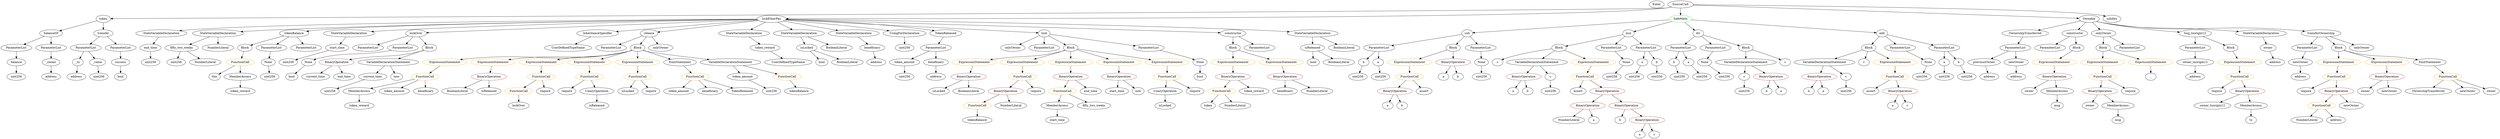 strict digraph {
	graph [bb="0,0,10419,684"];
	node [label="\N"];
	Enter	[height=0.5,
		pos="6807.5,666",
		width=0.83628];
	ElementaryTypeName_bool_1	[color=black,
		height=0.5,
		label=bool,
		pos="3368.5,378",
		width=0.76697];
	VariableDeclaration_current_time	[color=black,
		height=0.5,
		label=current_time,
		pos="1552.5,306",
		width=1.5848];
	ElementaryTypeName_uint256_23	[color=black,
		height=0.5,
		label=uint256,
		pos="1356.5,234",
		width=1.0442];
	VariableDeclaration_current_time -> ElementaryTypeName_uint256_23	[pos="e,1385.9,245.63 1515.5,291.88 1485.3,281.18 1441.7,265.67 1403.5,252 1401.2,251.17 1398.8,250.31 1396.4,249.44"];
	Identifier_require_2	[color=black,
		height=0.5,
		label=require,
		pos="9328.5,234",
		width=1.0026];
	Identifier_b_1	[color=black,
		height=0.5,
		label=b,
		pos="6713.5,90",
		width=0.75];
	Parameter_b_2	[color=black,
		height=0.5,
		label=b,
		pos="5614.5,378",
		width=0.75];
	ElementaryTypeName_uint256_9	[color=black,
		height=0.5,
		label=uint256,
		pos="5602.5,306",
		width=1.0442];
	Parameter_b_2 -> ElementaryTypeName_uint256_9	[pos="e,5605.5,324.1 5611.6,359.7 5610.3,352.32 5608.8,343.52 5607.4,335.25"];
	ParameterList_Unnamed_13	[color=black,
		height=0.5,
		label=ParameterList,
		pos="8560.5,450",
		width=1.7095];
	Identifier_beneficiary	[color=black,
		height=0.5,
		label=beneficiary,
		pos="5303.5,234",
		width=1.4184];
	BinaryOperation_Unnamed_21	[color=brown,
		height=0.5,
		label=BinaryOperation,
		pos="1402.5,378",
		width=1.9867];
	Identifier_current_time	[color=black,
		height=0.5,
		label=current_time,
		pos="1312.5,306",
		width=1.5848];
	BinaryOperation_Unnamed_21 -> Identifier_current_time	[pos="e,1333.4,323.23 1381.2,360.41 1369.6,351.37 1355,340.03 1342.3,330.13"];
	Identifier_end_time_1	[color=black,
		height=0.5,
		label=end_time,
		pos="1432.5,306",
		width=1.2382];
	BinaryOperation_Unnamed_21 -> Identifier_end_time_1	[pos="e,1425.2,324.1 1410,359.7 1413.2,352.15 1417.1,343.12 1420.7,334.68"];
	FunctionCall_Unnamed_17	[color=orange,
		height=0.5,
		label=FunctionCall,
		pos="2156.5,234",
		width=1.6125];
	Identifier_lockOver	[color=black,
		height=0.5,
		label=lockOver,
		pos="2156.5,162",
		width=1.2521];
	FunctionCall_Unnamed_17 -> Identifier_lockOver	[pos="e,2156.5,180.1 2156.5,215.7 2156.5,208.41 2156.5,199.73 2156.5,191.54"];
	ElementaryTypeName_address_1	[color=black,
		height=0.5,
		label=address,
		pos="303.54,306",
		width=1.0996];
	BooleanLiteral_Unnamed_5	[color=black,
		height=0.5,
		label=BooleanLiteral,
		pos="1898.5,234",
		width=1.7788];
	ParameterList_Unnamed_25	[color=black,
		height=0.5,
		label=ParameterList,
		pos="2505.5,450",
		width=1.7095];
	Block_Unnamed_9	[color=black,
		height=0.5,
		label=Block,
		pos="1011.5,450",
		width=0.90558];
	FunctionCall_Unnamed_9	[color=orange,
		height=0.5,
		label=FunctionCall,
		pos="988.54,378",
		width=1.6125];
	Block_Unnamed_9 -> FunctionCall_Unnamed_9	[pos="e,994.22,396.28 1006,432.05 1003.5,424.52 1000.5,415.44 997.72,406.94"];
	VariableDeclaration_token_amount	[color=black,
		height=0.5,
		label=token_amount,
		pos="3721.5,378",
		width=1.765];
	ElementaryTypeName_uint256_21	[color=black,
		height=0.5,
		label=uint256,
		pos="3721.5,306",
		width=1.0442];
	VariableDeclaration_token_amount -> ElementaryTypeName_uint256_21	[pos="e,3721.5,324.1 3721.5,359.7 3721.5,352.41 3721.5,343.73 3721.5,335.54"];
	UserDefinedTypeName_Unnamed	[color=black,
		height=0.5,
		label=UserDefinedTypeName,
		pos="2327.5,450",
		width=2.7214];
	StateVariableDeclaration_Unnamed_6	[color=black,
		height=0.5,
		label=StateVariableDeclaration,
		pos="634.54,522",
		width=2.8184];
	VariableDeclaration_end_time	[color=black,
		height=0.5,
		label=end_time,
		pos="608.54,450",
		width=1.2382];
	StateVariableDeclaration_Unnamed_6 -> VariableDeclaration_end_time	[pos="e,614.9,468.1 628.12,503.7 625.31,496.15 621.96,487.12 618.82,478.68"];
	ExpressionStatement_Unnamed_19	[color=orange,
		height=0.5,
		label=ExpressionStatement,
		pos="1837.5,378",
		width=2.458];
	FunctionCall_Unnamed_19	[color=orange,
		height=0.5,
		label=FunctionCall,
		pos="1763.5,306",
		width=1.6125];
	ExpressionStatement_Unnamed_19 -> FunctionCall_Unnamed_19	[pos="e,1781,323.55 1819.6,360.05 1810.5,351.39 1799.2,340.7 1789.1,331.19"];
	ExpressionStatement_Unnamed_6	[color=orange,
		height=0.5,
		label=ExpressionStatement,
		pos="9747.5,378",
		width=2.458];
	FunctionCall_Unnamed_4	[color=orange,
		height=0.5,
		label=FunctionCall,
		pos="9732.5,306",
		width=1.6125];
	ExpressionStatement_Unnamed_6 -> FunctionCall_Unnamed_4	[pos="e,9736.2,324.1 9743.8,359.7 9742.3,352.32 9740.4,343.52 9738.6,335.25"];
	BinaryOperation_Unnamed_8	[color=brown,
		height=0.5,
		label=BinaryOperation,
		pos="7562.5,306",
		width=1.9867];
	Identifier_b_5	[color=black,
		height=0.5,
		label=b,
		pos="7507.5,234",
		width=0.75];
	BinaryOperation_Unnamed_8 -> Identifier_b_5	[pos="e,7519.6,250.36 7549.2,288.05 7542.5,279.44 7534.1,268.81 7526.7,259.33"];
	Identifier_a_6	[color=black,
		height=0.5,
		label=a,
		pos="7579.5,234",
		width=0.75];
	BinaryOperation_Unnamed_8 -> Identifier_a_6	[pos="e,7575.4,252.1 7566.7,287.7 7568.5,280.32 7570.7,271.52 7572.7,263.25"];
	BinaryOperation_Unnamed_10	[color=brown,
		height=0.5,
		label=BinaryOperation,
		pos="8582.5,306",
		width=1.9867];
	Identifier_owner	[color=black,
		height=0.5,
		label=owner,
		pos="8479.5,234",
		width=0.93331];
	BinaryOperation_Unnamed_10 -> Identifier_owner	[pos="e,8499.7,248.72 8558.4,288.59 8543.6,278.55 8524.6,265.63 8509,255"];
	MemberAccess_Unnamed	[color=black,
		height=0.5,
		label=MemberAccess,
		pos="8600.5,234",
		width=1.9174];
	BinaryOperation_Unnamed_10 -> MemberAccess_Unnamed	[pos="e,8596.1,252.1 8587,287.7 8588.9,280.32 8591.2,271.52 8593.3,263.25"];
	Block_Unnamed_3	[color=black,
		height=0.5,
		label=Block,
		pos="7782.5,450",
		width=0.90558];
	VariableDeclarationStatement_Unnamed_2	[color=black,
		height=0.5,
		label=VariableDeclarationStatement,
		pos="7594.5,378",
		width=3.3174];
	Block_Unnamed_3 -> VariableDeclarationStatement_Unnamed_2	[pos="e,7638,395.17 7756,439.12 7728.2,428.77 7683.8,412.23 7648.6,399.12"];
	Identifier_c_4	[color=black,
		height=0.5,
		label=c,
		pos="7758.5,378",
		width=0.75];
	Block_Unnamed_3 -> Identifier_c_4	[pos="e,7764.3,395.79 7776.7,432.05 7774.1,424.4 7770.9,415.16 7768,406.56"];
	ExpressionStatement_Unnamed_2	[color=orange,
		height=0.5,
		label=ExpressionStatement,
		pos="7891.5,378",
		width=2.458];
	Block_Unnamed_3 -> ExpressionStatement_Unnamed_2	[pos="e,7865.9,395.49 7803.3,435.67 7818.3,426.03 7839,412.78 7856.5,401.51"];
	Parameter_None_3	[color=black,
		height=0.5,
		label=None,
		pos="8028.5,378",
		width=0.85014];
	ElementaryTypeName_uint256_13	[color=black,
		height=0.5,
		label=uint256,
		pos="8009.5,306",
		width=1.0442];
	Parameter_None_3 -> ElementaryTypeName_uint256_13	[pos="e,8014.2,324.28 8023.9,360.05 8021.9,352.6 8019.5,343.64 8017.2,335.22"];
	ParameterList_Unnamed_2	[color=black,
		height=0.5,
		label=ParameterList,
		pos="6979.5,450",
		width=1.7095];
	Parameter_b_1	[color=black,
		height=0.5,
		label=b,
		pos="6950.5,378",
		width=0.75];
	ParameterList_Unnamed_2 -> Parameter_b_1	[pos="e,6957.4,395.62 6972.4,431.7 6969.2,423.95 6965.3,414.64 6961.7,406.02"];
	Parameter_a_1	[color=black,
		height=0.5,
		label=a,
		pos="7022.5,378",
		width=0.75];
	ParameterList_Unnamed_2 -> Parameter_a_1	[pos="e,7012.8,394.83 6990,432.05 6995,423.82 7001.2,413.76 7006.8,404.61"];
	FunctionDefinition_sub	[color=black,
		height=0.5,
		label=sub,
		pos="6057.5,522",
		width=0.75];
	ParameterList_Unnamed_4	[color=black,
		height=0.5,
		label=ParameterList,
		pos="5686.5,450",
		width=1.7095];
	FunctionDefinition_sub -> ParameterList_Unnamed_4	[pos="e,5737.1,460.54 6031.7,516.13 5973.6,505.16 5830.9,478.24 5748.4,462.66"];
	Block_Unnamed_2	[color=black,
		height=0.5,
		label=Block,
		pos="5997.5,450",
		width=0.90558];
	FunctionDefinition_sub -> Block_Unnamed_2	[pos="e,6011,466.64 6044.5,505.81 6036.8,496.85 6027,485.32 6018.2,475.14"];
	ParameterList_Unnamed_5	[color=black,
		height=0.5,
		label=ParameterList,
		pos="6113.5,450",
		width=1.7095];
	FunctionDefinition_sub -> ParameterList_Unnamed_5	[pos="e,6100.2,467.63 6069.7,505.81 6076.5,497.28 6085.2,486.4 6093.1,476.6"];
	ElementaryTypeName_uint256_14	[color=black,
		height=0.5,
		label=uint256,
		pos="7679.5,234",
		width=1.0442];
	BinaryOperation_Unnamed_14	[color=brown,
		height=0.5,
		label=BinaryOperation,
		pos="9454.5,234",
		width=1.9867];
	Identifier_owner_txorigin12	[color=black,
		height=0.5,
		label=owner_txorigin12,
		pos="9324.5,162",
		width=2.0976];
	BinaryOperation_Unnamed_14 -> Identifier_owner_txorigin12	[pos="e,9354.1,178.9 9425.4,217.29 9407.3,207.54 9383.8,194.89 9364,184.25"];
	MemberAccess_Unnamed_2	[color=black,
		height=0.5,
		label=MemberAccess,
		pos="9487.5,162",
		width=1.9174];
	BinaryOperation_Unnamed_14 -> MemberAccess_Unnamed_2	[pos="e,9479.5,180.1 9462.7,215.7 9466.3,208.07 9470.6,198.92 9474.6,190.4"];
	ModifierInvocation_onlyOwner_1	[color=black,
		height=0.5,
		label=onlyOwner,
		pos="4159.5,450",
		width=1.4323];
	EventDefinition_OwnershipTransferred	[color=black,
		height=0.5,
		label=OwnershipTransferred,
		pos="8466.5,522",
		width=2.6243];
	ParameterList_Unnamed_12	[color=black,
		height=0.5,
		label=ParameterList,
		pos="8419.5,450",
		width=1.7095];
	EventDefinition_OwnershipTransferred -> ParameterList_Unnamed_12	[pos="e,8431,468.1 8454.9,503.7 8449.6,495.81 8443.2,486.3 8437.4,477.55"];
	NumberLiteral_Unnamed_1	[color=black,
		height=0.5,
		label=NumberLiteral,
		pos="9614.5,90",
		width=1.765];
	Identifier_msg	[color=black,
		height=0.5,
		label=msg,
		pos="8600.5,162",
		width=0.75];
	NumberLiteral_Unnamed	[color=black,
		height=0.5,
		label=NumberLiteral,
		pos="6488.5,90",
		width=1.765];
	ElementaryTypeName_uint256_20	[color=black,
		height=0.5,
		label=uint256,
		pos="720.54,378",
		width=1.0442];
	VariableDeclarationStatement_Unnamed_2 -> BinaryOperation_Unnamed_8	[pos="e,7570.4,324.1 7586.6,359.7 7583.1,352.07 7579,342.92 7575.1,334.4"];
	VariableDeclaration_c_2	[color=black,
		height=0.5,
		label=c,
		pos="7679.5,306",
		width=0.75];
	VariableDeclarationStatement_Unnamed_2 -> VariableDeclaration_c_2	[pos="e,7663.1,320.51 7615.1,360.05 7627,350.29 7642,337.94 7654.5,327.61"];
	ElementaryTypeName_bool_4	[color=black,
		height=0.5,
		label=bool,
		pos="1209.5,306",
		width=0.76697];
	FunctionCall_Unnamed_8	[color=orange,
		height=0.5,
		label=FunctionCall,
		pos="5034.5,234",
		width=1.6125];
	Identifier_token	[color=black,
		height=0.5,
		label=token,
		pos="4977.5,162",
		width=0.864];
	FunctionCall_Unnamed_8 -> Identifier_token	[pos="e,4990.4,178.83 5020.7,216.05 5013.8,207.56 5005.3,197.11 4997.7,187.73"];
	NumberLiteral_Unnamed_4	[color=black,
		height=0.5,
		label=NumberLiteral,
		pos="5090.5,162",
		width=1.765];
	FunctionCall_Unnamed_8 -> NumberLiteral_Unnamed_4	[pos="e,5077.1,179.79 5048.1,216.05 5054.7,207.8 5062.8,197.7 5070.1,188.54"];
	ParameterList_Unnamed_21	[color=black,
		height=0.5,
		label=ParameterList,
		pos="4290.5,450",
		width=1.7095];
	ParameterList_Unnamed_4 -> Parameter_b_2	[pos="e,5629.1,393.11 5669.5,432.41 5659.9,423.06 5647.7,411.26 5637.3,401.13"];
	Parameter_a_2	[color=black,
		height=0.5,
		label=a,
		pos="5686.5,378",
		width=0.75];
	ParameterList_Unnamed_4 -> Parameter_a_2	[pos="e,5686.5,396.1 5686.5,431.7 5686.5,424.41 5686.5,415.73 5686.5,407.54"];
	ParameterList_Unnamed_7	[color=black,
		height=0.5,
		label=ParameterList,
		pos="7940.5,450",
		width=1.7095];
	ParameterList_Unnamed_7 -> Parameter_None_3	[pos="e,8010.9,393.02 7961,432.76 7973.2,422.99 7989,410.43 8002.2,399.91"];
	ElementaryTypeName_address_3	[color=black,
		height=0.5,
		label=address,
		pos="8290.5,306",
		width=1.0996];
	ExpressionStatement_Unnamed_15	[color=orange,
		height=0.5,
		label=ExpressionStatement,
		pos="4012.5,378",
		width=2.458];
	BinaryOperation_Unnamed_20	[color=brown,
		height=0.5,
		label=BinaryOperation,
		pos="3975.5,306",
		width=1.9867];
	ExpressionStatement_Unnamed_15 -> BinaryOperation_Unnamed_20	[pos="e,3984.6,324.1 4003.4,359.7 3999.3,351.98 3994.4,342.71 3989.9,334.11"];
	VariableDeclaration_owner	[color=black,
		height=0.5,
		label=owner,
		pos="9454.5,450",
		width=0.93331];
	ElementaryTypeName_address_2	[color=black,
		height=0.5,
		label=address,
		pos="9482.5,378",
		width=1.0996];
	VariableDeclaration_owner -> ElementaryTypeName_address_2	[pos="e,9475.8,395.79 9461.3,432.05 9464.4,424.32 9468.2,414.96 9471.6,406.27"];
	Parameter_success	[color=black,
		height=0.5,
		label=success,
		pos="484.54,378",
		width=1.1135];
	ElementaryTypeName_bool	[color=black,
		height=0.5,
		label=bool,
		pos="484.54,306",
		width=0.76697];
	Parameter_success -> ElementaryTypeName_bool	[pos="e,484.54,324.1 484.54,359.7 484.54,352.41 484.54,343.73 484.54,335.54"];
	Identifier_start_time_1	[color=black,
		height=0.5,
		label=start_time,
		pos="4338.5,90",
		width=1.3076];
	FunctionCall_Unnamed_10	[color=orange,
		height=0.5,
		label=FunctionCall,
		pos="4798.5,306",
		width=1.6125];
	UnaryOperation_Unnamed	[color=black,
		height=0.5,
		label=UnaryOperation,
		pos="4798.5,234",
		width=1.9452];
	FunctionCall_Unnamed_10 -> UnaryOperation_Unnamed	[pos="e,4798.5,252.1 4798.5,287.7 4798.5,280.41 4798.5,271.73 4798.5,263.54"];
	Identifier_require_3	[color=black,
		height=0.5,
		label=require,
		pos="4922.5,234",
		width=1.0026];
	FunctionCall_Unnamed_10 -> Identifier_require_3	[pos="e,4899.1,248.21 4825.8,289.64 4844.5,279.08 4869.4,265 4889.3,253.78"];
	Identifier_c_1	[color=black,
		height=0.5,
		label=c,
		pos="6193.5,378",
		width=0.75];
	ExpressionStatement_Unnamed_7	[color=orange,
		height=0.5,
		label=ExpressionStatement,
		pos="9942.5,378",
		width=2.458];
	BinaryOperation_Unnamed_13	[color=brown,
		height=0.5,
		label=BinaryOperation,
		pos="9942.5,306",
		width=1.9867];
	ExpressionStatement_Unnamed_7 -> BinaryOperation_Unnamed_13	[pos="e,9942.5,324.1 9942.5,359.7 9942.5,352.41 9942.5,343.73 9942.5,335.54"];
	FunctionCall_Unnamed_15	[color=orange,
		height=0.5,
		label=FunctionCall,
		pos="2422.5,306",
		width=1.6125];
	Identifier_require_6	[color=black,
		height=0.5,
		label=require,
		pos="2358.5,234",
		width=1.0026];
	FunctionCall_Unnamed_15 -> Identifier_require_6	[pos="e,2372.7,250.51 2407.4,288.41 2399.3,279.62 2389.3,268.66 2380.5,258.96"];
	UnaryOperation_Unnamed_1	[color=black,
		height=0.5,
		label=UnaryOperation,
		pos="2482.5,234",
		width=1.9452];
	FunctionCall_Unnamed_15 -> UnaryOperation_Unnamed_1	[pos="e,2468,251.96 2436.8,288.41 2443.9,280.08 2452.7,269.8 2460.7,260.49"];
	Identifier_isLocked	[color=black,
		height=0.5,
		label=isLocked,
		pos="4798.5,162",
		width=1.2521];
	UnaryOperation_Unnamed -> Identifier_isLocked	[pos="e,4798.5,180.1 4798.5,215.7 4798.5,208.41 4798.5,199.73 4798.5,191.54"];
	ElementaryTypeName_uint256_2	[color=black,
		height=0.5,
		label=uint256,
		pos="6682.5,306",
		width=1.0442];
	StateVariableDeclaration_Unnamed_7	[color=black,
		height=0.5,
		label=StateVariableDeclaration,
		pos="897.54,522",
		width=2.8184];
	VariableDeclaration_fifty_two_weeks	[color=black,
		height=0.5,
		label=fifty_two_weeks,
		pos="743.54,450",
		width=2.0145];
	StateVariableDeclaration_Unnamed_7 -> VariableDeclaration_fifty_two_weeks	[pos="e,777.22,466.31 861.83,504.76 839.71,494.71 811.15,481.73 787.63,471.04"];
	NumberLiteral_Unnamed_3	[color=black,
		height=0.5,
		label=NumberLiteral,
		pos="897.54,450",
		width=1.765];
	StateVariableDeclaration_Unnamed_7 -> NumberLiteral_Unnamed_3	[pos="e,897.54,468.1 897.54,503.7 897.54,496.41 897.54,487.73 897.54,479.54"];
	VariableDeclarationStatement_Unnamed	[color=black,
		height=0.5,
		label=VariableDeclarationStatement,
		pos="6357.5,378",
		width=3.3174];
	BinaryOperation_Unnamed	[color=brown,
		height=0.5,
		label=BinaryOperation,
		pos="6296.5,306",
		width=1.9867];
	VariableDeclarationStatement_Unnamed -> BinaryOperation_Unnamed	[pos="e,6311,323.62 6342.5,359.7 6335.3,351.44 6326.5,341.39 6318.6,332.3"];
	VariableDeclaration_c	[color=black,
		height=0.5,
		label=c,
		pos="6413.5,306",
		width=0.75];
	VariableDeclarationStatement_Unnamed -> VariableDeclaration_c	[pos="e,6401.4,322.2 6371.4,359.7 6378.3,351.07 6386.7,340.5 6394.3,331.1"];
	ExpressionStatement_Unnamed_9	[color=orange,
		height=0.5,
		label=ExpressionStatement,
		pos="5066.5,378",
		width=2.458];
	BinaryOperation_Unnamed_15	[color=brown,
		height=0.5,
		label=BinaryOperation,
		pos="5066.5,306",
		width=1.9867];
	ExpressionStatement_Unnamed_9 -> BinaryOperation_Unnamed_15	[pos="e,5066.5,324.1 5066.5,359.7 5066.5,352.41 5066.5,343.73 5066.5,335.54"];
	ParameterList_Unnamed_3	[color=black,
		height=0.5,
		label=ParameterList,
		pos="7120.5,450",
		width=1.7095];
	Parameter_None_1	[color=black,
		height=0.5,
		label=None,
		pos="7098.5,378",
		width=0.85014];
	ParameterList_Unnamed_3 -> Parameter_None_1	[pos="e,7103.9,396.1 7115.1,431.7 7112.8,424.24 7110,415.32 7107.3,406.97"];
	FunctionCall_Unnamed_2	[color=orange,
		height=0.5,
		label=FunctionCall,
		pos="7891.5,306",
		width=1.6125];
	Identifier_assert_2	[color=black,
		height=0.5,
		label=assert,
		pos="7830.5,234",
		width=0.89172];
	FunctionCall_Unnamed_2 -> Identifier_assert_2	[pos="e,7844.1,250.51 7877.1,288.41 7869.4,279.62 7859.9,268.66 7851.4,258.96"];
	BinaryOperation_Unnamed_9	[color=brown,
		height=0.5,
		label=BinaryOperation,
		pos="7952.5,234",
		width=1.9867];
	FunctionCall_Unnamed_2 -> BinaryOperation_Unnamed_9	[pos="e,7937.8,251.96 7906,288.41 7913.3,280.08 7922.2,269.8 7930.3,260.49"];
	Identifier_a_2	[color=black,
		height=0.5,
		label=a,
		pos="6794.5,18",
		width=0.75];
	ContractDefinition_token	[color=black,
		height=0.5,
		label=token,
		pos="459.54,594",
		width=0.864];
	FunctionDefinition_balanceOf	[color=black,
		height=0.5,
		label=balanceOf,
		pos="202.54,522",
		width=1.3491];
	ContractDefinition_token -> FunctionDefinition_balanceOf	[pos="e,240.64,533.38 432.04,585.51 389,573.79 305.13,550.94 251.58,536.36"];
	FunctionDefinition_transfer	[color=black,
		height=0.5,
		label=transfer,
		pos="459.54,522",
		width=1.0719];
	ContractDefinition_token -> FunctionDefinition_transfer	[pos="e,459.54,540.1 459.54,575.7 459.54,568.41 459.54,559.73 459.54,551.54"];
	FunctionDefinition_tokenBalance	[color=black,
		height=0.5,
		label=tokenBalance,
		pos="1194.5,522",
		width=1.6679];
	FunctionDefinition_tokenBalance -> Block_Unnamed_9	[pos="e,1037.1,461.75 1157.3,507.52 1128.6,497.02 1087.9,481.93 1052.5,468 1050.8,467.32 1049.1,466.62 1047.3,465.9"];
	ParameterList_Unnamed_20	[color=black,
		height=0.5,
		label=ParameterList,
		pos="1123.5,450",
		width=1.7095];
	FunctionDefinition_tokenBalance -> ParameterList_Unnamed_20	[pos="e,1140.2,467.47 1177.7,504.41 1169,495.78 1158.1,485.06 1148.4,475.5"];
	ParameterList_Unnamed_19	[color=black,
		height=0.5,
		label=ParameterList,
		pos="1264.5,450",
		width=1.7095];
	FunctionDefinition_tokenBalance -> ParameterList_Unnamed_19	[pos="e,1248.1,467.47 1211.1,504.41 1219.8,495.78 1230.5,485.06 1240,475.5"];
	FunctionDefinition_constructor	[color=black,
		height=0.5,
		label=constructor,
		pos="8669.5,522",
		width=1.4877];
	FunctionDefinition_constructor -> ParameterList_Unnamed_13	[pos="e,8585,466.73 8645.4,505.46 8630.4,495.84 8610.9,483.32 8594.4,472.72"];
	Block_Unnamed_4	[color=black,
		height=0.5,
		label=Block,
		pos="8672.5,450",
		width=0.90558];
	FunctionDefinition_constructor -> Block_Unnamed_4	[pos="e,8671.8,468.1 8670.3,503.7 8670.6,496.41 8671,487.73 8671.3,479.54"];
	Block_Unnamed_10	[color=black,
		height=0.5,
		label=Block,
		pos="4402.5,450",
		width=0.90558];
	Block_Unnamed_10 -> ExpressionStatement_Unnamed_15	[pos="e,4077.6,390.56 4378.2,437.73 4372.8,435.57 4367,433.51 4361.5,432 4252.9,402.18 4221.9,413.63 4110.5,396 4103.5,394.88 4096.1,393.67 \
4088.7,392.44"];
	ExpressionStatement_Unnamed_12	[color=orange,
		height=0.5,
		label=ExpressionStatement,
		pos="4207.5,378",
		width=2.458];
	Block_Unnamed_10 -> ExpressionStatement_Unnamed_12	[pos="e,4253,393.81 4377.5,438.32 4372.2,436.17 4366.7,433.97 4361.5,432 4329.4,419.83 4293.1,407.27 4263.8,397.44"];
	ExpressionStatement_Unnamed_14	[color=orange,
		height=0.5,
		label=ExpressionStatement,
		pos="4402.5,378",
		width=2.458];
	Block_Unnamed_10 -> ExpressionStatement_Unnamed_14	[pos="e,4402.5,396.1 4402.5,431.7 4402.5,424.41 4402.5,415.73 4402.5,407.54"];
	ExpressionStatement_Unnamed_13	[color=orange,
		height=0.5,
		label=ExpressionStatement,
		pos="4597.5,378",
		width=2.458];
	Block_Unnamed_10 -> ExpressionStatement_Unnamed_13	[pos="e,4555.1,394.24 4429.2,439.41 4458.8,428.81 4507.1,411.47 4544.4,398.08"];
	ExpressionStatement_Unnamed_11	[color=orange,
		height=0.5,
		label=ExpressionStatement,
		pos="4792.5,378",
		width=2.458];
	Block_Unnamed_10 -> ExpressionStatement_Unnamed_11	[pos="e,4727.8,390.61 4433.5,443.45 4494.2,432.56 4630.4,408.1 4716.6,392.64"];
	MemberAccess_Unnamed_5	[color=black,
		height=0.5,
		label=MemberAccess,
		pos="1481.5,234",
		width=1.9174];
	FunctionCall_Unnamed_19 -> MemberAccess_Unnamed_5	[pos="e,1530.4,247.12 1719.2,293.99 1671.2,282.09 1594.6,263.06 1541.4,249.85"];
	Identifier_token_amount	[color=black,
		height=0.5,
		label=token_amount,
		pos="1632.5,234",
		width=1.765];
	FunctionCall_Unnamed_19 -> Identifier_token_amount	[pos="e,1661.5,250.48 1735.4,289.98 1716.8,280.02 1692.1,266.8 1671.5,255.82"];
	Identifier_beneficiary_1	[color=black,
		height=0.5,
		label=beneficiary,
		pos="1765.5,234",
		width=1.4184];
	FunctionCall_Unnamed_19 -> Identifier_beneficiary_1	[pos="e,1765.1,252.1 1764,287.7 1764.2,280.41 1764.5,271.73 1764.7,263.54"];
	VariableDeclarationStatement_Unnamed_1	[color=black,
		height=0.5,
		label=VariableDeclarationStatement,
		pos="7266.5,378",
		width=3.3174];
	VariableDeclaration_c_1	[color=black,
		height=0.5,
		label=c,
		pos="7248.5,306",
		width=0.75];
	VariableDeclarationStatement_Unnamed_1 -> VariableDeclaration_c_1	[pos="e,7252.9,324.1 7262.1,359.7 7260.2,352.32 7257.9,343.52 7255.8,335.25"];
	BinaryOperation_Unnamed_5	[color=brown,
		height=0.5,
		label=BinaryOperation,
		pos="7365.5,306",
		width=1.9867];
	VariableDeclarationStatement_Unnamed_1 -> BinaryOperation_Unnamed_5	[pos="e,7342.5,323.31 7290.5,360.05 7303.3,350.98 7319.3,339.68 7333.2,329.84"];
	Identifier_a_1	[color=black,
		height=0.5,
		label=a,
		pos="6597.5,90",
		width=0.75];
	ParameterList_Unnamed_22	[color=black,
		height=0.5,
		label=ParameterList,
		pos="4721.5,450",
		width=1.7095];
	Parameter_None_5	[color=black,
		height=0.5,
		label=None,
		pos="4929.5,378",
		width=0.85014];
	ParameterList_Unnamed_22 -> Parameter_None_5	[pos="e,4905.6,389.63 4764.4,436.72 4798.6,426.63 4847.5,411.52 4889.5,396 4891.3,395.34 4893.2,394.63 4895,393.91"];
	Identifier_isReleased	[color=black,
		height=0.5,
		label=isReleased,
		pos="2482.5,162",
		width=1.3907];
	Parameter_balance	[color=black,
		height=0.5,
		label=balance,
		pos="61.543,378",
		width=1.0719];
	ElementaryTypeName_uint256_15	[color=black,
		height=0.5,
		label=uint256,
		pos="61.543,306",
		width=1.0442];
	Parameter_balance -> ElementaryTypeName_uint256_15	[pos="e,61.543,324.1 61.543,359.7 61.543,352.41 61.543,343.73 61.543,335.54"];
	VariableDeclaration_isReleased	[color=black,
		height=0.5,
		label=isReleased,
		pos="5395.5,450",
		width=1.3907];
	ElementaryTypeName_bool_2	[color=black,
		height=0.5,
		label=bool,
		pos="5395.5,378",
		width=0.76697];
	VariableDeclaration_isReleased -> ElementaryTypeName_bool_2	[pos="e,5395.5,396.1 5395.5,431.7 5395.5,424.41 5395.5,415.73 5395.5,407.54"];
	BooleanLiteral_Unnamed_2	[color=black,
		height=0.5,
		label=BooleanLiteral,
		pos="5505.5,378",
		width=1.7788];
	VariableDeclaration_isReleased -> BooleanLiteral_Unnamed_2	[pos="e,5480.6,394.89 5419.4,433.81 5434.5,424.2 5454.3,411.61 5471.1,400.92"];
	Block_Unnamed	[color=black,
		height=0.5,
		label=Block,
		pos="6460.5,450",
		width=0.90558];
	Block_Unnamed -> Identifier_c_1	[pos="e,6214.5,389.85 6429.3,444.04 6384.3,436.41 6299.1,420.1 6229.5,396 6228,395.46 6226.4,394.88 6224.8,394.26"];
	Block_Unnamed -> VariableDeclarationStatement_Unnamed	[pos="e,6382.4,395.92 6440.7,435.5 6426.8,426.07 6407.9,413.24 6391.7,402.19"];
	ExpressionStatement_Unnamed	[color=orange,
		height=0.5,
		label=ExpressionStatement,
		pos="6583.5,378",
		width=2.458];
	Block_Unnamed -> ExpressionStatement_Unnamed	[pos="e,6554.9,395.28 6482.8,436.32 6500.1,426.48 6524.5,412.6 6545,400.96"];
	VariableDeclaration_isLocked	[color=black,
		height=0.5,
		label=isLocked,
		pos="3305.5,450",
		width=1.2521];
	VariableDeclaration_isLocked -> ElementaryTypeName_bool_1	[pos="e,3355.3,393.72 3320.2,432.76 3328.4,423.64 3338.7,412.11 3347.8,402.06"];
	BooleanLiteral_Unnamed	[color=black,
		height=0.5,
		label=BooleanLiteral,
		pos="3478.5,378",
		width=1.7788];
	VariableDeclaration_isLocked -> BooleanLiteral_Unnamed	[pos="e,3443.1,393.34 3336.5,436.49 3363.2,425.65 3402.3,409.83 3432.8,397.53"];
	FunctionDefinition_mul	[color=black,
		height=0.5,
		label=mul,
		pos="6767.5,522",
		width=0.75];
	FunctionDefinition_mul -> Block_Unnamed	[pos="e,6490.4,457.81 6742.2,515.21 6689,503.1 6565.7,474.99 6501.4,460.31"];
	ParameterList_Unnamed_1	[color=black,
		height=0.5,
		label=ParameterList,
		pos="6697.5,450",
		width=1.7095];
	FunctionDefinition_mul -> ParameterList_Unnamed_1	[pos="e,6714.2,467.7 6753,506.5 6744.1,497.59 6732.5,485.94 6722.2,475.62"];
	ParameterList_Unnamed	[color=black,
		height=0.5,
		label=ParameterList,
		pos="6838.5,450",
		width=1.7095];
	FunctionDefinition_mul -> ParameterList_Unnamed	[pos="e,6821.6,467.7 6782.3,506.5 6791.3,497.59 6803.1,485.94 6813.6,475.62"];
	ElementaryTypeName_uint256_8	[color=black,
		height=0.5,
		label=uint256,
		pos="5695.5,306",
		width=1.0442];
	Identifier_a_4	[color=black,
		height=0.5,
		label=a,
		pos="5722.5,162",
		width=0.75];
	BinaryOperation_Unnamed_4	[color=brown,
		height=0.5,
		label=BinaryOperation,
		pos="6830.5,90",
		width=1.9867];
	BinaryOperation_Unnamed_4 -> Identifier_a_2	[pos="e,6802.8,35.145 6821.6,71.697 6817.6,63.752 6812.6,54.158 6808.1,45.344"];
	Identifier_c	[color=black,
		height=0.5,
		label=c,
		pos="6866.5,18",
		width=0.75];
	BinaryOperation_Unnamed_4 -> Identifier_c	[pos="e,6858.2,35.145 6839.4,71.697 6843.5,63.752 6848.5,54.158 6853,45.344"];
	Identifier_isLocked_1	[color=black,
		height=0.5,
		label=isLocked,
		pos="3841.5,234",
		width=1.2521];
	Identifier_token_amount_1	[color=black,
		height=0.5,
		label=token_amount,
		pos="2832.5,234",
		width=1.765];
	ElementaryTypeName_uint256_5	[color=black,
		height=0.5,
		label=uint256,
		pos="6961.5,306",
		width=1.0442];
	ElementaryTypeName_bool_3	[color=black,
		height=0.5,
		label=bool,
		pos="4929.5,306",
		width=0.76697];
	NumberLiteral_Unnamed_2	[color=black,
		height=0.5,
		label=NumberLiteral,
		pos="839.54,378",
		width=1.765];
	ElementaryTypeName_uint256_19	[color=black,
		height=0.5,
		label=uint256,
		pos="608.54,378",
		width=1.0442];
	VariableDeclaration_end_time -> ElementaryTypeName_uint256_19	[pos="e,608.54,396.1 608.54,431.7 608.54,424.41 608.54,415.73 608.54,407.54"];
	NumberLiteral_Unnamed_5	[color=black,
		height=0.5,
		label=NumberLiteral,
		pos="5436.5,234",
		width=1.765];
	Identifier_a	[color=black,
		height=0.5,
		label=a,
		pos="6241.5,234",
		width=0.75];
	BinaryOperation_Unnamed -> Identifier_a	[pos="e,6253.6,250.36 6283.2,288.05 6276.5,279.44 6268.1,268.81 6260.7,259.33"];
	Identifier_b	[color=black,
		height=0.5,
		label=b,
		pos="6313.5,234",
		width=0.75];
	BinaryOperation_Unnamed -> Identifier_b	[pos="e,6309.4,252.1 6300.7,287.7 6302.5,280.32 6304.7,271.52 6306.7,263.25"];
	Parameter_a	[color=black,
		height=0.5,
		label=a,
		pos="6796.5,378",
		width=0.75];
	ElementaryTypeName_uint256	[color=black,
		height=0.5,
		label=uint256,
		pos="6775.5,306",
		width=1.0442];
	Parameter_a -> ElementaryTypeName_uint256	[pos="e,6780.7,324.28 6791.5,360.05 6789.2,352.6 6786.5,343.64 6784,335.22"];
	VariableDeclaration_token_amount_1	[color=black,
		height=0.5,
		label=token_amount,
		pos="3052.5,306",
		width=1.765];
	ElementaryTypeName_uint256_24	[color=black,
		height=0.5,
		label=uint256,
		pos="3226.5,234",
		width=1.0442];
	VariableDeclaration_token_amount_1 -> ElementaryTypeName_uint256_24	[pos="e,3198.4,246.32 3088.2,290.67 3117.2,278.98 3158.2,262.51 3188,250.52"];
	StateVariableDeclaration_Unnamed_5	[color=black,
		height=0.5,
		label=StateVariableDeclaration,
		pos="1469.5,522",
		width=2.8184];
	VariableDeclaration_start_time	[color=black,
		height=0.5,
		label=start_time,
		pos="1391.5,450",
		width=1.3076];
	StateVariableDeclaration_Unnamed_5 -> VariableDeclaration_start_time	[pos="e,1409.4,467.07 1450.7,504.05 1440.8,495.18 1428.5,484.17 1417.7,474.49"];
	Identifier_a_7	[color=black,
		height=0.5,
		label=a,
		pos="7916.5,162",
		width=0.75];
	Identifier_assert	[color=black,
		height=0.5,
		label=assert,
		pos="6534.5,234",
		width=0.89172];
	Parameter_None_6	[color=black,
		height=0.5,
		label=None,
		pos="1282.5,378",
		width=0.85014];
	Parameter_None_6 -> ElementaryTypeName_bool_4	[pos="e,1224.5,321.35 1267.1,362.15 1257.1,352.56 1243.9,339.9 1232.6,329.13"];
	ExpressionStatement_Unnamed_20	[color=orange,
		height=0.5,
		label=ExpressionStatement,
		pos="2032.5,378",
		width=2.458];
	BinaryOperation_Unnamed_22	[color=brown,
		height=0.5,
		label=BinaryOperation,
		pos="2030.5,306",
		width=1.9867];
	ExpressionStatement_Unnamed_20 -> BinaryOperation_Unnamed_22	[pos="e,2031,324.1 2032,359.7 2031.8,352.41 2031.6,343.73 2031.4,335.54"];
	Parameter_a_2 -> ElementaryTypeName_uint256_8	[pos="e,5693.3,324.1 5688.8,359.7 5689.7,352.32 5690.8,343.52 5691.9,335.25"];
	BinaryOperation_Unnamed_20 -> Identifier_isLocked_1	[pos="e,3867.9,248.76 3945.5,289.29 3925.4,278.83 3899,265.02 3877.8,253.95"];
	BooleanLiteral_Unnamed_4	[color=black,
		height=0.5,
		label=BooleanLiteral,
		pos="3968.5,234",
		width=1.7788];
	BinaryOperation_Unnamed_20 -> BooleanLiteral_Unnamed_4	[pos="e,3970.3,252.1 3973.8,287.7 3973.1,280.41 3972.2,271.73 3971.4,263.54"];
	FunctionDefinition_lockOver	[color=black,
		height=0.5,
		label=lockOver,
		pos="1715.5,522",
		width=1.2521];
	ParameterList_Unnamed_23	[color=black,
		height=0.5,
		label=ParameterList,
		pos="1518.5,450",
		width=1.7095];
	FunctionDefinition_lockOver -> ParameterList_Unnamed_23	[pos="e,1556.7,464.55 1682.6,509.28 1651.1,498.1 1603.3,481.12 1567.4,468.37"];
	ParameterList_Unnamed_24	[color=black,
		height=0.5,
		label=ParameterList,
		pos="1659.5,450",
		width=1.7095];
	FunctionDefinition_lockOver -> ParameterList_Unnamed_24	[pos="e,1673.1,467.96 1702.3,504.41 1695.7,496.16 1687.5,486.01 1680.2,476.78"];
	Block_Unnamed_11	[color=black,
		height=0.5,
		label=Block,
		pos="1771.5,450",
		width=0.90558];
	FunctionDefinition_lockOver -> Block_Unnamed_11	[pos="e,1758.8,466.99 1728.8,504.41 1735.6,495.92 1744,485.41 1751.6,475.96"];
	Identifier_this	[color=black,
		height=0.5,
		label=this,
		pos="874.54,306",
		width=0.75];
	VariableDeclaration_beneficiary	[color=black,
		height=0.5,
		label=beneficiary,
		pos="3577.5,450",
		width=1.4184];
	ElementaryTypeName_address_8	[color=black,
		height=0.5,
		label=address,
		pos="3600.5,378",
		width=1.0996];
	VariableDeclaration_beneficiary -> ElementaryTypeName_address_8	[pos="e,3594.9,396.1 3583.2,431.7 3585.7,424.24 3588.6,415.32 3591.4,406.97"];
	Parameter_None_4	[color=black,
		height=0.5,
		label=None,
		pos="1110.5,378",
		width=0.85014];
	ParameterList_Unnamed_20 -> Parameter_None_4	[pos="e,1113.7,396.1 1120.3,431.7 1119,424.32 1117.3,415.52 1115.8,407.25"];
	ElementaryTypeName_uint256_18	[color=black,
		height=0.5,
		label=uint256,
		pos="1196.5,378",
		width=1.0442];
	MemberAccess_Unnamed_4	[color=black,
		height=0.5,
		label=MemberAccess,
		pos="4338.5,162",
		width=1.9174];
	MemberAccess_Unnamed_4 -> Identifier_start_time_1	[pos="e,4338.5,108.1 4338.5,143.7 4338.5,136.41 4338.5,127.73 4338.5,119.54"];
	ElementaryTypeName_uint256_7	[color=black,
		height=0.5,
		label=uint256,
		pos="7248.5,234",
		width=1.0442];
	VariableDeclaration_c_1 -> ElementaryTypeName_uint256_7	[pos="e,7248.5,252.1 7248.5,287.7 7248.5,280.41 7248.5,271.73 7248.5,263.54"];
	ExpressionStatement_Unnamed_4	[color=orange,
		height=0.5,
		label=ExpressionStatement,
		pos="8777.5,378",
		width=2.458];
	FunctionCall_Unnamed_3	[color=orange,
		height=0.5,
		label=FunctionCall,
		pos="8777.5,306",
		width=1.6125];
	ExpressionStatement_Unnamed_4 -> FunctionCall_Unnamed_3	[pos="e,8777.5,324.1 8777.5,359.7 8777.5,352.41 8777.5,343.73 8777.5,335.54"];
	InheritanceSpecifier_Unnamed	[color=black,
		height=0.5,
		label=InheritanceSpecifier,
		pos="2454.5,522",
		width=2.3333];
	InheritanceSpecifier_Unnamed -> UserDefinedTypeName_Unnamed	[pos="e,2357.3,467.39 2425.1,504.76 2407.9,495.29 2386,483.21 2367.3,472.91"];
	FunctionCall_Unnamed_6	[color=orange,
		height=0.5,
		label=FunctionCall,
		pos="10238,306",
		width=1.6125];
	Identifier_OwnershipTransferred	[color=black,
		height=0.5,
		label=OwnershipTransferred,
		pos="10121,234",
		width=2.6243];
	FunctionCall_Unnamed_6 -> Identifier_OwnershipTransferred	[pos="e,10148,251.47 10212,289.46 10196,279.95 10175,267.62 10157,257.1"];
	Identifier_newOwner_1	[color=black,
		height=0.5,
		label=newOwner,
		pos="10284,234",
		width=1.4046];
	FunctionCall_Unnamed_6 -> Identifier_newOwner_1	[pos="e,10273,251.79 10249,288.05 10254,280.06 10260,270.33 10266,261.4"];
	Identifier_owner_2	[color=black,
		height=0.5,
		label=owner,
		pos="10386,234",
		width=0.93331];
	FunctionCall_Unnamed_6 -> Identifier_owner_2	[pos="e,10361,246.65 10269,290.33 10293,278.96 10326,263.22 10351,251.43"];
	FunctionDefinition_release	[color=black,
		height=0.5,
		label=release,
		pos="2668.5,522",
		width=0.98875];
	FunctionDefinition_release -> ParameterList_Unnamed_25	[pos="e,2539.1,465.43 2642,509.6 2617,498.87 2579.1,482.6 2549.6,469.92"];
	Block_Unnamed_12	[color=black,
		height=0.5,
		label=Block,
		pos="2617.5,450",
		width=0.90558];
	FunctionDefinition_release -> Block_Unnamed_12	[pos="e,2629.3,467.15 2656.7,504.76 2650.5,496.28 2642.8,485.71 2635.9,476.2"];
	ModifierInvocation_onlyOwner_2	[color=black,
		height=0.5,
		label=onlyOwner,
		pos="2719.5,450",
		width=1.4323];
	FunctionDefinition_release -> ModifierInvocation_onlyOwner_2	[pos="e,2707.4,467.63 2680.4,504.76 2686.4,496.49 2693.9,486.23 2700.7,476.9"];
	ExpressionStatement_Unnamed_10	[color=orange,
		height=0.5,
		label=ExpressionStatement,
		pos="5261.5,378",
		width=2.458];
	BinaryOperation_Unnamed_16	[color=brown,
		height=0.5,
		label=BinaryOperation,
		pos="5303.5,306",
		width=1.9867];
	ExpressionStatement_Unnamed_10 -> BinaryOperation_Unnamed_16	[pos="e,5293.3,324.1 5271.9,359.7 5276.6,351.9 5282.2,342.51 5287.4,333.83"];
	ElementaryTypeName_uint256_11	[color=black,
		height=0.5,
		label=uint256,
		pos="8102.5,306",
		width=1.0442];
	Parameter_None	[color=black,
		height=0.5,
		label=None,
		pos="6720.5,378",
		width=0.85014];
	Parameter_None -> ElementaryTypeName_uint256_2	[pos="e,6691.5,323.47 6711.5,360.41 6707.2,352.39 6701.9,342.57 6697,333.54"];
	ElementaryTypeName_uint256_16	[color=black,
		height=0.5,
		label=uint256,
		pos="398.54,306",
		width=1.0442];
	ContractDefinition_lockEtherPay	[color=black,
		height=0.5,
		label=lockEtherPay,
		pos="3184.5,594",
		width=1.6679];
	ContractDefinition_lockEtherPay -> StateVariableDeclaration_Unnamed_6	[pos="e,715.02,533.29 3124.5,592.39 2800.9,589.02 1262.3,571.56 787.54,540 767.72,538.68 746.51,536.7 726.39,534.54"];
	ContractDefinition_lockEtherPay -> StateVariableDeclaration_Unnamed_7	[pos="e,987.36,530.71 3124.3,592.52 2876.9,590.33 1915.3,579.58 1125.5,540 1084,537.92 1038.2,534.69 998.61,531.6"];
	ContractDefinition_lockEtherPay -> FunctionDefinition_tokenBalance	[pos="e,1249.5,529.68 3124.2,592.86 2894.4,591.98 2051.8,585.65 1359.5,540 1326.9,537.85 1290.8,534.26 1260.7,530.94"];
	ContractDefinition_lockEtherPay -> StateVariableDeclaration_Unnamed_5	[pos="e,1556,531.64 3124.6,592.07 2920,588.64 2230.3,575.05 1661.5,540 1630.9,538.11 1597.5,535.39 1567.4,532.68"];
	ContractDefinition_lockEtherPay -> FunctionDefinition_lockOver	[pos="e,1760.2,525.13 3125.6,590.19 2888.1,578.87 2003.1,536.7 1771.4,525.66"];
	ContractDefinition_lockEtherPay -> InheritanceSpecifier_Unnamed	[pos="e,2529,530.59 3127.6,587.73 3026.2,578.34 2807.8,557.97 2623.5,540 2596.4,537.36 2566.9,534.41 2540.2,531.72"];
	ContractDefinition_lockEtherPay -> FunctionDefinition_release	[pos="e,2702.7,527.63 3130.8,585.71 3028.8,571.87 2809,542.06 2713.9,529.16"];
	StateVariableDeclaration_Unnamed_1	[color=black,
		height=0.5,
		label=StateVariableDeclaration,
		pos="3073.5,522",
		width=2.8184];
	ContractDefinition_lockEtherPay -> StateVariableDeclaration_Unnamed_1	[pos="e,3099.9,539.63 3159.6,577.29 3144.8,567.92 3125.7,555.87 3109.2,545.51"];
	StateVariableDeclaration_Unnamed_3	[color=black,
		height=0.5,
		label=StateVariableDeclaration,
		pos="3294.5,522",
		width=2.8184];
	ContractDefinition_lockEtherPay -> StateVariableDeclaration_Unnamed_3	[pos="e,3268.4,539.63 3209.2,577.29 3223.8,568.01 3242.5,556.1 3258.7,545.8"];
	StateVariableDeclaration_Unnamed_2	[color=black,
		height=0.5,
		label=StateVariableDeclaration,
		pos="3515.5,522",
		width=2.8184];
	ContractDefinition_lockEtherPay -> StateVariableDeclaration_Unnamed_2	[pos="e,3452,536.43 3232.7,582.82 3287.3,571.27 3377.1,552.28 3440.9,538.8"];
	UsingForDeclaration_Unnamed	[color=black,
		height=0.5,
		label=UsingForDeclaration,
		pos="3722.5,522",
		width=2.4303];
	ContractDefinition_lockEtherPay -> UsingForDeclaration_Unnamed	[pos="e,3658.7,534.69 3240.7,587.23 3324.6,578.39 3487.7,560.35 3625.5,540 3632.7,538.95 3640.1,537.78 3647.5,536.56"];
	EventDefinition_TokenReleased	[color=black,
		height=0.5,
		label=TokenReleased,
		pos="3896.5,522",
		width=1.8897];
	ContractDefinition_lockEtherPay -> EventDefinition_TokenReleased	[pos="e,3847.2,534.78 3243.8,590.64 3356.4,585.59 3608.5,571.52 3818.5,540 3824.2,539.15 3830.1,538.13 3836,537.01"];
	FunctionDefinition_lock	[color=black,
		height=0.5,
		label=lock,
		pos="4290.5,522",
		width=0.75];
	ContractDefinition_lockEtherPay -> FunctionDefinition_lock	[pos="e,4263.4,524.71 3242.8,589.31 3441.3,576.75 4087.2,535.87 4252,525.44"];
	FunctionDefinition_constructor_1	[color=black,
		height=0.5,
		label=constructor,
		pos="5066.5,522",
		width=1.4877];
	ContractDefinition_lockEtherPay -> FunctionDefinition_constructor_1	[pos="e,5013.5,524.97 3244,590.79 3524.2,580.37 4712,536.19 5002.3,525.39"];
	StateVariableDeclaration_Unnamed_4	[color=black,
		height=0.5,
		label=StateVariableDeclaration,
		pos="5395.5,522",
		width=2.8184];
	ContractDefinition_lockEtherPay -> StateVariableDeclaration_Unnamed_4	[pos="e,5303.3,529.73 3244.7,592.16 3483.3,588.67 4386.7,573.85 5129.5,540 5183.2,537.56 5242.8,533.84 5292,530.5"];
	Identifier_start_time	[color=black,
		height=0.5,
		label=start_time,
		pos="4591.5,234",
		width=1.3076];
	Block_Unnamed_5	[color=black,
		height=0.5,
		label=Block,
		pos="8789.5,450",
		width=0.90558];
	Block_Unnamed_5 -> ExpressionStatement_Unnamed_4	[pos="e,8780.5,396.1 8786.6,431.7 8785.3,424.32 8783.8,415.52 8782.4,407.25"];
	ExpressionStatement_Unnamed_5	[color=orange,
		height=0.5,
		label=ExpressionStatement,
		pos="8972.5,378",
		width=2.458];
	Block_Unnamed_5 -> ExpressionStatement_Unnamed_5	[pos="e,8930.5,394.26 8815.1,438.25 8820.2,436.14 8825.5,433.98 8830.5,432 8859.9,420.43 8892.9,408.07 8919.8,398.19"];
	FunctionCall_Unnamed_5	[color=orange,
		height=0.5,
		label=FunctionCall,
		pos="9683.5,162",
		width=1.6125];
	FunctionCall_Unnamed_5 -> NumberLiteral_Unnamed_1	[pos="e,9630.8,107.47 9667.2,144.41 9658.7,135.78 9648.1,125.06 9638.7,115.5"];
	ElementaryTypeName_address_6	[color=black,
		height=0.5,
		label=address,
		pos="9735.5,90",
		width=1.0996];
	FunctionCall_Unnamed_5 -> ElementaryTypeName_address_6	[pos="e,9723.4,107.31 9696.1,144.05 9702.3,135.77 9709.8,125.62 9716.7,116.42"];
	ParameterList_Unnamed_15	[color=black,
		height=0.5,
		label=ParameterList,
		pos="9615.5,450",
		width=1.7095];
	Parameter_newOwner	[color=black,
		height=0.5,
		label=newOwner,
		pos="9590.5,378",
		width=1.4046];
	ParameterList_Unnamed_15 -> Parameter_newOwner	[pos="e,9596.7,396.1 9609.4,431.7 9606.7,424.15 9603.4,415.12 9600.4,406.68"];
	FunctionCall_Unnamed_13	[color=orange,
		height=0.5,
		label=FunctionCall,
		pos="4360.5,234",
		width=1.6125];
	FunctionCall_Unnamed_13 -> MemberAccess_Unnamed_4	[pos="e,4343.9,180.1 4355.1,215.7 4352.8,208.24 4350,199.32 4347.3,190.97"];
	Identifier_fifty_two_weeks	[color=black,
		height=0.5,
		label=fifty_two_weeks,
		pos="4498.5,162",
		width=2.0145];
	FunctionCall_Unnamed_13 -> Identifier_fifty_two_weeks	[pos="e,4467.9,178.55 4389.8,218.15 4409.6,208.11 4436.1,194.7 4457.9,183.62"];
	ElementaryTypeName_uint256_12	[color=black,
		height=0.5,
		label=uint256,
		pos="8195.5,306",
		width=1.0442];
	VariableDeclaration_previousOwner	[color=black,
		height=0.5,
		label=previousOwner,
		pos="8289.5,378",
		width=1.8759];
	VariableDeclaration_previousOwner -> ElementaryTypeName_address_3	[pos="e,8290.3,324.1 8289.8,359.7 8289.9,352.41 8290,343.73 8290.1,335.54"];
	Identifier_beneficiary_2	[color=black,
		height=0.5,
		label=beneficiary,
		pos="2965.5,234",
		width=1.4184];
	FunctionCall_Unnamed_11	[color=orange,
		height=0.5,
		label=FunctionCall,
		pos="4207.5,306",
		width=1.6125];
	ExpressionStatement_Unnamed_12 -> FunctionCall_Unnamed_11	[pos="e,4207.5,324.1 4207.5,359.7 4207.5,352.41 4207.5,343.73 4207.5,335.54"];
	MemberAccess_Unnamed_3	[color=black,
		height=0.5,
		label=MemberAccess,
		pos="988.54,306",
		width=1.9174];
	Identifier_token_reward_1	[color=black,
		height=0.5,
		label=token_reward,
		pos="988.54,234",
		width=1.7095];
	MemberAccess_Unnamed_3 -> Identifier_token_reward_1	[pos="e,988.54,252.1 988.54,287.7 988.54,280.41 988.54,271.73 988.54,263.54"];
	Parameter_b_1 -> ElementaryTypeName_uint256_5	[pos="e,6958.9,324.1 6953.3,359.7 6954.4,352.32 6955.8,343.52 6957.1,335.25"];
	ElementaryTypeName_uint256_1	[color=black,
		height=0.5,
		label=uint256,
		pos="6868.5,306",
		width=1.0442];
	ExpressionStatement_Unnamed_2 -> FunctionCall_Unnamed_2	[pos="e,7891.5,324.1 7891.5,359.7 7891.5,352.41 7891.5,343.73 7891.5,335.54"];
	Parameter_a_3	[color=black,
		height=0.5,
		label=a,
		pos="8104.5,378",
		width=0.75];
	Parameter_a_3 -> ElementaryTypeName_uint256_11	[pos="e,8103,324.1 8104,359.7 8103.8,352.41 8103.6,343.73 8103.4,335.54"];
	Identifier_now	[color=black,
		height=0.5,
		label=now,
		pos="4683.5,234",
		width=0.75];
	Block_Unnamed_8	[color=black,
		height=0.5,
		label=Block,
		pos="5066.5,450",
		width=0.90558];
	Block_Unnamed_8 -> ExpressionStatement_Unnamed_9	[pos="e,5066.5,396.1 5066.5,431.7 5066.5,424.41 5066.5,415.73 5066.5,407.54"];
	Block_Unnamed_8 -> ExpressionStatement_Unnamed_10	[pos="e,5216.1,393.81 5091.6,438.32 5096.8,436.17 5102.4,433.97 5107.5,432 5139.7,419.83 5176,407.27 5205.3,397.44"];
	ExpressionStatement_Unnamed_1	[color=orange,
		height=0.5,
		label=ExpressionStatement,
		pos="5819.5,378",
		width=2.458];
	FunctionCall_Unnamed_1	[color=orange,
		height=0.5,
		label=FunctionCall,
		pos="5819.5,306",
		width=1.6125];
	ExpressionStatement_Unnamed_1 -> FunctionCall_Unnamed_1	[pos="e,5819.5,324.1 5819.5,359.7 5819.5,352.41 5819.5,343.73 5819.5,335.54"];
	BinaryOperation_Unnamed_19	[color=brown,
		height=0.5,
		label=BinaryOperation,
		pos="4402.5,306",
		width=1.9867];
	ExpressionStatement_Unnamed_14 -> BinaryOperation_Unnamed_19	[pos="e,4402.5,324.1 4402.5,359.7 4402.5,352.41 4402.5,343.73 4402.5,335.54"];
	ParameterList_Unnamed_14	[color=black,
		height=0.5,
		label=ParameterList,
		pos="8901.5,450",
		width=1.7095];
	BinaryOperation_Unnamed_18	[color=brown,
		height=0.5,
		label=BinaryOperation,
		pos="4597.5,306",
		width=1.9867];
	ExpressionStatement_Unnamed_13 -> BinaryOperation_Unnamed_18	[pos="e,4597.5,324.1 4597.5,359.7 4597.5,352.41 4597.5,343.73 4597.5,335.54"];
	ParameterList_Unnamed_10	[color=black,
		height=0.5,
		label=ParameterList,
		pos="343.54,450",
		width=1.7095];
	Parameter__to	[color=black,
		height=0.5,
		label=_to,
		pos="306.54,378",
		width=0.75];
	ParameterList_Unnamed_10 -> Parameter__to	[pos="e,315.16,395.31 334.59,432.05 330.34,424.03 325.18,414.26 320.44,405.3"];
	Parameter__value	[color=black,
		height=0.5,
		label=_value,
		pos="388.54,378",
		width=0.96103];
	ParameterList_Unnamed_10 -> Parameter__value	[pos="e,378.06,395.31 354.44,432.05 359.71,423.85 366.15,413.83 372.01,404.71"];
	VariableDeclaration_token_reward	[color=black,
		height=0.5,
		label=token_reward,
		pos="3132.5,450",
		width=1.7095];
	StateVariableDeclaration_Unnamed_1 -> VariableDeclaration_token_reward	[pos="e,3118.5,467.62 3088.1,503.7 3095.1,495.44 3103.6,485.39 3111.2,476.3"];
	Identifier_isReleased_1	[color=black,
		height=0.5,
		label=isReleased,
		pos="2030.5,234",
		width=1.3907];
	ElementaryTypeName_uint256_3	[color=black,
		height=0.5,
		label=uint256,
		pos="6413.5,234",
		width=1.0442];
	BinaryOperation_Unnamed_7	[color=brown,
		height=0.5,
		label=BinaryOperation,
		pos="5997.5,378",
		width=1.9867];
	Identifier_a_5	[color=black,
		height=0.5,
		label=a,
		pos="5943.5,306",
		width=0.75];
	BinaryOperation_Unnamed_7 -> Identifier_a_5	[pos="e,5955.4,322.36 5984.5,360.05 5977.8,351.44 5969.6,340.81 5962.3,331.33"];
	Identifier_b_4	[color=black,
		height=0.5,
		label=b,
		pos="6015.5,306",
		width=0.75];
	BinaryOperation_Unnamed_7 -> Identifier_b_4	[pos="e,6011.1,324.1 6002,359.7 6003.9,352.32 6006.2,343.52 6008.3,335.25"];
	Identifier_token_reward_2	[color=black,
		height=0.5,
		label=token_reward,
		pos="1481.5,162",
		width=1.7095];
	MemberAccess_Unnamed_5 -> Identifier_token_reward_2	[pos="e,1481.5,180.1 1481.5,215.7 1481.5,208.41 1481.5,199.73 1481.5,191.54"];
	BinaryOperation_Unnamed_22 -> BooleanLiteral_Unnamed_5	[pos="e,1927.6,250.42 2000.9,289.29 1982.3,279.4 1958,266.53 1937.8,255.8"];
	BinaryOperation_Unnamed_22 -> Identifier_isReleased_1	[pos="e,2030.5,252.1 2030.5,287.7 2030.5,280.41 2030.5,271.73 2030.5,263.54"];
	Identifier_require_1	[color=black,
		height=0.5,
		label=require,
		pos="9606.5,234",
		width=1.0026];
	Identifier_owner_1	[color=black,
		height=0.5,
		label=owner,
		pos="8737.5,162",
		width=0.93331];
	EmitStatement_Unnamed	[color=black,
		height=0.5,
		label=EmitStatement,
		pos="10191,378",
		width=1.7788];
	EmitStatement_Unnamed -> FunctionCall_Unnamed_6	[pos="e,10226,323.79 10202,360.05 10207,351.97 10214,342.12 10220,333.11"];
	BinaryOperation_Unnamed_19 -> FunctionCall_Unnamed_13	[pos="e,4370.8,252.1 4392.2,287.7 4387.5,279.9 4381.8,270.51 4376.6,261.83"];
	Identifier_end_time	[color=black,
		height=0.5,
		label=end_time,
		pos="4481.5,234",
		width=1.2382];
	BinaryOperation_Unnamed_19 -> Identifier_end_time	[pos="e,4463.8,250.75 4421.3,288.41 4431.4,279.41 4444.1,268.15 4455.3,258.29"];
	Identifier_tx	[color=black,
		height=0.5,
		label=tx,
		pos="9487.5,90",
		width=0.75];
	FunctionCall_Unnamed_12	[color=orange,
		height=0.5,
		label=FunctionCall,
		pos="4004.5,162",
		width=1.6125];
	Identifier_tokenBalance	[color=black,
		height=0.5,
		label=tokenBalance,
		pos="4004.5,90",
		width=1.6679];
	FunctionCall_Unnamed_12 -> Identifier_tokenBalance	[pos="e,4004.5,108.1 4004.5,143.7 4004.5,136.41 4004.5,127.73 4004.5,119.54"];
	UserDefinedTypeName_Unnamed_1	[color=black,
		height=0.5,
		label=UserDefinedTypeName,
		pos="3224.5,378",
		width=2.7214];
	VariableDeclaration_token_reward -> UserDefinedTypeName_Unnamed_1	[pos="e,3202.4,395.88 3153.9,432.76 3165.6,423.86 3180.3,412.65 3193.3,402.78"];
	Parameter_None_5 -> ElementaryTypeName_bool_3	[pos="e,4929.5,324.1 4929.5,359.7 4929.5,352.41 4929.5,343.73 4929.5,335.54"];
	BooleanLiteral_Unnamed_3	[color=black,
		height=0.5,
		label=BooleanLiteral,
		pos="5527.5,450",
		width=1.7788];
	Identifier__	[color=black,
		height=0.5,
		label=_,
		pos="8972.5,306",
		width=0.75];
	ParameterList_Unnamed_24 -> Parameter_None_6	[pos="e,1305.7,390.33 1614.5,437.33 1606.2,435.39 1597.7,433.53 1589.5,432 1471.4,409.79 1437.3,428.32 1321.5,396 1319.8,395.52 1318.1,\
394.97 1316.3,394.38"];
	BinaryOperation_Unnamed_12	[color=brown,
		height=0.5,
		label=BinaryOperation,
		pos="9732.5,234",
		width=1.9867];
	BinaryOperation_Unnamed_12 -> FunctionCall_Unnamed_5	[pos="e,9695.3,179.79 9720.7,216.05 9715,207.97 9708.1,198.12 9701.8,189.11"];
	Identifier_newOwner	[color=black,
		height=0.5,
		label=newOwner,
		pos="9810.5,162",
		width=1.4046];
	BinaryOperation_Unnamed_12 -> Identifier_newOwner	[pos="e,9792.5,179.23 9751,216.41 9760.9,207.54 9773.2,196.47 9784.1,186.71"];
	Block_Unnamed_2 -> ExpressionStatement_Unnamed_1	[pos="e,5858.9,394.49 5971.7,438.82 5944.9,428.32 5902.6,411.67 5869.4,398.6"];
	Block_Unnamed_2 -> BinaryOperation_Unnamed_7	[pos="e,5997.5,396.1 5997.5,431.7 5997.5,424.41 5997.5,415.73 5997.5,407.54"];
	ParameterList_Unnamed_9	[color=black,
		height=0.5,
		label=ParameterList,
		pos="61.543,450",
		width=1.7095];
	ParameterList_Unnamed_9 -> Parameter_balance	[pos="e,61.543,396.1 61.543,431.7 61.543,424.41 61.543,415.73 61.543,407.54"];
	StateVariableDeclaration_Unnamed_3 -> VariableDeclaration_isLocked	[pos="e,3302.9,468.1 3297.3,503.7 3298.4,496.32 3299.8,487.52 3301.1,479.25"];
	BooleanLiteral_Unnamed_1	[color=black,
		height=0.5,
		label=BooleanLiteral,
		pos="3432.5,450",
		width=1.7788];
	StateVariableDeclaration_Unnamed_3 -> BooleanLiteral_Unnamed_1	[pos="e,3402.7,466.11 3326.9,504.59 3346.5,494.63 3371.7,481.85 3392.6,471.27"];
	BinaryOperation_Unnamed_6	[color=brown,
		height=0.5,
		label=BinaryOperation,
		pos="5758.5,234",
		width=1.9867];
	BinaryOperation_Unnamed_6 -> Identifier_a_4	[pos="e,5730.8,179.14 5749.6,215.7 5745.6,207.75 5740.6,198.16 5736.1,189.34"];
	Identifier_b_3	[color=black,
		height=0.5,
		label=b,
		pos="5794.5,162",
		width=0.75];
	BinaryOperation_Unnamed_6 -> Identifier_b_3	[pos="e,5786.2,179.14 5767.4,215.7 5771.5,207.75 5776.5,198.16 5781,189.34"];
	ExpressionStatement_Unnamed_8	[color=orange,
		height=0.5,
		label=ExpressionStatement,
		pos="9336.5,378",
		width=2.458];
	FunctionCall_Unnamed_7	[color=orange,
		height=0.5,
		label=FunctionCall,
		pos="9336.5,306",
		width=1.6125];
	ExpressionStatement_Unnamed_8 -> FunctionCall_Unnamed_7	[pos="e,9336.5,324.1 9336.5,359.7 9336.5,352.41 9336.5,343.73 9336.5,335.54"];
	ExpressionStatement_Unnamed_18	[color=orange,
		height=0.5,
		label=ExpressionStatement,
		pos="2227.5,378",
		width=2.458];
	FunctionCall_Unnamed_16	[color=orange,
		height=0.5,
		label=FunctionCall,
		pos="2227.5,306",
		width=1.6125];
	ExpressionStatement_Unnamed_18 -> FunctionCall_Unnamed_16	[pos="e,2227.5,324.1 2227.5,359.7 2227.5,352.41 2227.5,343.73 2227.5,335.54"];
	BinaryOperation_Unnamed_2	[color=brown,
		height=0.5,
		label=BinaryOperation,
		pos="6575.5,162",
		width=1.9867];
	BinaryOperation_Unnamed_2 -> NumberLiteral_Unnamed	[pos="e,6509,107.47 6554.9,144.41 6543.9,135.52 6530.1,124.41 6517.9,114.63"];
	BinaryOperation_Unnamed_2 -> Identifier_a_1	[pos="e,6592.2,108.1 6581,143.7 6583.3,136.24 6586.1,127.32 6588.8,118.97"];
	BinaryOperation_Unnamed_11	[color=brown,
		height=0.5,
		label=BinaryOperation,
		pos="8768.5,234",
		width=1.9867];
	BinaryOperation_Unnamed_11 -> Identifier_owner_1	[pos="e,8744.9,179.62 8760.9,215.7 8757.5,207.95 8753.3,198.64 8749.5,190.02"];
	MemberAccess_Unnamed_1	[color=black,
		height=0.5,
		label=MemberAccess,
		pos="8858.5,162",
		width=1.9174];
	BinaryOperation_Unnamed_11 -> MemberAccess_Unnamed_1	[pos="e,8837.4,179.47 8789.9,216.41 8801.4,207.43 8815.9,196.19 8828.5,186.34"];
	Block_Unnamed_12 -> ExpressionStatement_Unnamed_19	[pos="e,1900.4,391.01 2593.7,437.54 2588.2,435.33 2582.3,433.3 2576.5,432 2298.4,368.46 2219,428.44 1935.5,396 1927.8,395.11 1919.7,394.01 \
1911.7,392.79"];
	Block_Unnamed_12 -> ExpressionStatement_Unnamed_20	[pos="e,2096.2,390.91 2593.2,437.47 2587.9,435.32 2582.1,433.34 2576.5,432 2383.2,385.35 2327.8,421.02 2130.5,396 2123.1,395.05 2115.3,\
393.93 2107.5,392.73"];
	Block_Unnamed_12 -> ExpressionStatement_Unnamed_18	[pos="e,2292.6,390.56 2593.2,437.73 2587.8,435.57 2582,433.51 2576.5,432 2467.9,402.18 2436.9,413.63 2325.5,396 2318.5,394.88 2311.1,393.67 \
2303.7,392.44"];
	ExpressionStatement_Unnamed_17	[color=orange,
		height=0.5,
		label=ExpressionStatement,
		pos="2422.5,378",
		width=2.458];
	Block_Unnamed_12 -> ExpressionStatement_Unnamed_17	[pos="e,2468,393.81 2592.5,438.32 2587.2,436.17 2581.7,433.97 2576.5,432 2544.4,419.83 2508.1,407.27 2478.8,397.44"];
	ExpressionStatement_Unnamed_16	[color=orange,
		height=0.5,
		label=ExpressionStatement,
		pos="2617.5,378",
		width=2.458];
	Block_Unnamed_12 -> ExpressionStatement_Unnamed_16	[pos="e,2617.5,396.1 2617.5,431.7 2617.5,424.41 2617.5,415.73 2617.5,407.54"];
	EmitStatement_Unnamed_1	[color=black,
		height=0.5,
		label=EmitStatement,
		pos="2788.5,378",
		width=1.7788];
	Block_Unnamed_12 -> EmitStatement_Unnamed_1	[pos="e,2753.2,393.34 2643.1,438.37 2648.2,436.25 2653.6,434.05 2658.5,432 2686.4,420.54 2717.7,407.78 2742.6,397.65"];
	VariableDeclarationStatement_Unnamed_4	[color=black,
		height=0.5,
		label=VariableDeclarationStatement,
		pos="2989.5,378",
		width=3.3174];
	Block_Unnamed_12 -> VariableDeclarationStatement_Unnamed_4	[pos="e,2902.2,390.63 2641.9,437.8 2647.3,435.63 2653.1,433.55 2658.5,432 2701.1,419.96 2809.6,403.56 2890.9,392.2"];
	FunctionCall_Unnamed_7 -> Identifier_require_2	[pos="e,9330.5,252.1 9334.6,287.7 9333.7,280.41 9332.7,271.73 9331.8,263.54"];
	FunctionCall_Unnamed_7 -> BinaryOperation_Unnamed_14	[pos="e,9427.6,250.98 9362.7,289.46 9379,279.81 9400.2,267.27 9418.1,256.65"];
	FunctionCall_Unnamed_14	[color=orange,
		height=0.5,
		label=FunctionCall,
		pos="2617.5,306",
		width=1.6125];
	Identifier_isLocked_2	[color=black,
		height=0.5,
		label=isLocked,
		pos="2615.5,234",
		width=1.2521];
	FunctionCall_Unnamed_14 -> Identifier_isLocked_2	[pos="e,2616,252.1 2617,287.7 2616.8,280.41 2616.6,271.73 2616.4,263.54"];
	Identifier_require_5	[color=black,
		height=0.5,
		label=require,
		pos="2714.5,234",
		width=1.0026];
	FunctionCall_Unnamed_14 -> Identifier_require_5	[pos="e,2694.6,249.39 2639.6,289.12 2653.1,279.32 2670.7,266.65 2685.4,256.02"];
	VariableDeclaration_beneficiary_1	[color=black,
		height=0.5,
		label=beneficiary,
		pos="3854.5,378",
		width=1.4184];
	ElementaryTypeName_address_9	[color=black,
		height=0.5,
		label=address,
		pos="3846.5,306",
		width=1.0996];
	VariableDeclaration_beneficiary_1 -> ElementaryTypeName_address_9	[pos="e,3848.5,324.1 3852.6,359.7 3851.7,352.41 3850.7,343.73 3849.8,335.54"];
	ElementaryTypeName_uint256_4	[color=black,
		height=0.5,
		label=uint256,
		pos="7054.5,306",
		width=1.0442];
	ElementaryTypeName_uint256_17	[color=black,
		height=0.5,
		label=uint256,
		pos="3722.5,450",
		width=1.0442];
	Identifier_token_reward	[color=black,
		height=0.5,
		label=token_reward,
		pos="5172.5,234",
		width=1.7095];
	ElementaryTypeName_uint256_22	[color=black,
		height=0.5,
		label=uint256,
		pos="1113.5,306",
		width=1.0442];
	ContractDefinition_SafeMath	[color=green,
		height=0.5,
		label=SafeMath,
		pos="6908.5,594",
		width=1.2798];
	ContractDefinition_SafeMath -> FunctionDefinition_sub	[pos="e,6084.6,525.22 6863.7,589.31 6714.3,577.02 6235.2,537.61 6095.9,526.15"];
	ContractDefinition_SafeMath -> FunctionDefinition_mul	[pos="e,6788.6,533.44 6881,579.34 6857.4,567.62 6823.4,550.75 6798.8,538.53"];
	FunctionDefinition_div	[color=black,
		height=0.5,
		label=div,
		pos="7049.5,522",
		width=0.75];
	ContractDefinition_SafeMath -> FunctionDefinition_div	[pos="e,7028.5,533.44 6936.1,579.34 6959.7,567.62 6993.6,550.75 7018.3,538.53"];
	FunctionDefinition_add	[color=black,
		height=0.5,
		label=add,
		pos="7861.5,522",
		width=0.75];
	ContractDefinition_SafeMath -> FunctionDefinition_add	[pos="e,7834.8,524.96 6953.5,589.69 7116.3,577.74 7672.4,536.89 7823.4,525.8"];
	Identifier_b_2	[color=black,
		height=0.5,
		label=b,
		pos="7348.5,234",
		width=0.75];
	BinaryOperation_Unnamed_5 -> Identifier_b_2	[pos="e,7352.7,252.1 7361.3,287.7 7359.5,280.32 7357.4,271.52 7355.4,263.25"];
	Identifier_a_3	[color=black,
		height=0.5,
		label=a,
		pos="7420.5,234",
		width=0.75];
	BinaryOperation_Unnamed_5 -> Identifier_a_3	[pos="e,7408.5,250.36 7378.9,288.05 7385.6,279.44 7394,268.81 7401.4,259.33"];
	StateVariableDeclaration_Unnamed_2 -> VariableDeclaration_beneficiary	[pos="e,3563.1,467.31 3530.6,504.05 3538,495.59 3547.3,485.19 3555.5,475.84"];
	Parameter_a_1 -> ElementaryTypeName_uint256_4	[pos="e,7046.8,323.96 7030.1,360.41 7033.7,352.59 7038.1,343.06 7042.1,334.23"];
	SourceUnit_Unnamed	[color=black,
		height=0.5,
		label=SourceUnit,
		pos="6908.5,666",
		width=1.46];
	SourceUnit_Unnamed -> ContractDefinition_token	[pos="e,490.83,595.2 6870.8,652.99 6862.9,650.93 6854.5,649.11 6846.5,648 6762.9,636.39 1053.3,598.87 502.19,595.28"];
	SourceUnit_Unnamed -> ContractDefinition_lockEtherPay	[pos="e,3244.8,594.95 6870.8,653.03 6862.9,650.97 6854.5,649.13 6846.5,648 6479.1,595.83 3735.9,594.74 3256,594.95"];
	SourceUnit_Unnamed -> ContractDefinition_SafeMath	[pos="e,6908.5,612.1 6908.5,647.7 6908.5,640.41 6908.5,631.73 6908.5,623.54"];
	ContractDefinition_Ownable	[color=black,
		height=0.5,
		label=Ownable,
		pos="8730.5,594",
		width=1.2105];
	SourceUnit_Unnamed -> ContractDefinition_Ownable	[pos="e,8687,596.67 6960.6,663 7223.8,652.89 8405.6,607.48 8675.5,597.11"];
	PragmaDirective_solidity	[color=black,
		height=0.5,
		label=solidity,
		pos="8829.5,594",
		width=1.0442];
	SourceUnit_Unnamed -> PragmaDirective_solidity	[pos="e,8802.2,606.74 6961.1,664.53 7246.1,661.86 8600.6,647.4 8783.5,612 8786.2,611.5 8788.8,610.86 8791.5,610.14"];
	ParameterList_Unnamed_8	[color=black,
		height=0.5,
		label=ParameterList,
		pos="202.54,450",
		width=1.7095];
	Parameter__owner	[color=black,
		height=0.5,
		label=_owner,
		pos="202.54,378",
		width=1.0719];
	ParameterList_Unnamed_8 -> Parameter__owner	[pos="e,202.54,396.1 202.54,431.7 202.54,424.41 202.54,415.73 202.54,407.54"];
	Block_Unnamed_6	[color=black,
		height=0.5,
		label=Block,
		pos="9747.5,450",
		width=0.90558];
	Block_Unnamed_6 -> ExpressionStatement_Unnamed_6	[pos="e,9747.5,396.1 9747.5,431.7 9747.5,424.41 9747.5,415.73 9747.5,407.54"];
	Block_Unnamed_6 -> ExpressionStatement_Unnamed_7	[pos="e,9897.1,393.81 9772.6,438.32 9777.8,436.17 9783.4,433.97 9788.5,432 9820.7,419.83 9857,407.27 9886.3,397.44"];
	Block_Unnamed_6 -> EmitStatement_Unnamed	[pos="e,10132,385.83 9771.9,437.68 9777.3,435.52 9783,433.48 9788.5,432 9819.9,423.6 10014,399.83 10121,387.17"];
	ElementaryTypeName_uint256_6	[color=black,
		height=0.5,
		label=uint256,
		pos="7147.5,306",
		width=1.0442];
	Parameter_None_1 -> ElementaryTypeName_uint256_6	[pos="e,7136.1,323.31 7109.7,361.12 7115.5,352.73 7122.9,342.24 7129.5,332.73"];
	FunctionCall_Unnamed_9 -> Identifier_this	[pos="e,893.75,318.8 963.24,361.46 945.53,350.59 921.83,336.04 903.39,324.71"];
	FunctionCall_Unnamed_9 -> MemberAccess_Unnamed_3	[pos="e,988.54,324.1 988.54,359.7 988.54,352.41 988.54,343.73 988.54,335.54"];
	Identifier_tokenBalance_1	[color=black,
		height=0.5,
		label=tokenBalance,
		pos="3342.5,234",
		width=1.6679];
	ParameterList_Unnamed_11	[color=black,
		height=0.5,
		label=ParameterList,
		pos="484.54,450",
		width=1.7095];
	ParameterList_Unnamed_11 -> Parameter_success	[pos="e,484.54,396.1 484.54,431.7 484.54,424.41 484.54,415.73 484.54,407.54"];
	VariableDeclaration_fifty_two_weeks -> ElementaryTypeName_uint256_20	[pos="e,726.16,396.1 737.86,431.7 735.41,424.24 732.48,415.32 729.73,406.97"];
	VariableDeclaration_fifty_two_weeks -> NumberLiteral_Unnamed_2	[pos="e,817.4,395.15 765.81,432.76 778.41,423.58 794.37,411.94 808.22,401.84"];
	BinaryOperation_Unnamed_15 -> FunctionCall_Unnamed_8	[pos="e,5042.4,252.1 5058.6,287.7 5055.1,280.07 5051,270.92 5047.1,262.4"];
	BinaryOperation_Unnamed_15 -> Identifier_token_reward	[pos="e,5148.5,250.91 5091.1,288.76 5105.4,279.33 5123.6,267.32 5139.2,257.04"];
	VariableDeclaration_start_time -> ElementaryTypeName_uint256_18	[pos="e,1225.7,389.85 1357.8,437.12 1327.5,426.45 1282,410.32 1242.5,396 1240.5,395.26 1238.4,394.5 1236.3,393.73"];
	Identifier_owner_3	[color=black,
		height=0.5,
		label=owner,
		pos="9855.5,234",
		width=0.93331];
	BinaryOperation_Unnamed_13 -> Identifier_owner_3	[pos="e,9873.7,249.57 9921.9,288.41 9910.1,278.91 9895.2,266.88 9882.4,256.65"];
	Identifier_newOwner_2	[color=black,
		height=0.5,
		label=newOwner,
		pos="9957.5,234",
		width=1.4046];
	BinaryOperation_Unnamed_13 -> Identifier_newOwner_2	[pos="e,9953.9,252.1 9946.3,287.7 9947.8,280.32 9949.7,271.52 9951.5,263.25"];
	FunctionDefinition_balanceOf -> ParameterList_Unnamed_9	[pos="e,91.638,465.94 174.35,507 153.58,496.69 125.04,482.52 101.86,471.02"];
	FunctionDefinition_balanceOf -> ParameterList_Unnamed_8	[pos="e,202.54,468.1 202.54,503.7 202.54,496.41 202.54,487.73 202.54,479.54"];
	BinaryOperation_Unnamed_16 -> Identifier_beneficiary	[pos="e,5303.5,252.1 5303.5,287.7 5303.5,280.41 5303.5,271.73 5303.5,263.54"];
	BinaryOperation_Unnamed_16 -> NumberLiteral_Unnamed_5	[pos="e,5407.3,250.42 5333.4,289.29 5352.3,279.36 5376.9,266.41 5397.3,255.66"];
	ParameterList_Unnamed_18	[color=black,
		height=0.5,
		label=ParameterList,
		pos="5178.5,450",
		width=1.7095];
	Parameter_b	[color=black,
		height=0.5,
		label=b,
		pos="6868.5,378",
		width=0.75];
	Parameter_b -> ElementaryTypeName_uint256_1	[pos="e,6868.5,324.1 6868.5,359.7 6868.5,352.41 6868.5,343.73 6868.5,335.54"];
	VariableDeclaration_c -> ElementaryTypeName_uint256_3	[pos="e,6413.5,252.1 6413.5,287.7 6413.5,280.41 6413.5,271.73 6413.5,263.54"];
	ElementaryTypeName_address	[color=black,
		height=0.5,
		label=address,
		pos="202.54,306",
		width=1.0996];
	Parameter__owner -> ElementaryTypeName_address	[pos="e,202.54,324.1 202.54,359.7 202.54,352.41 202.54,343.73 202.54,335.54"];
	UnaryOperation_Unnamed_1 -> Identifier_isReleased	[pos="e,2482.5,180.1 2482.5,215.7 2482.5,208.41 2482.5,199.73 2482.5,191.54"];
	FunctionCall_Unnamed_3 -> BinaryOperation_Unnamed_11	[pos="e,8770.7,252.1 8775.3,287.7 8774.4,280.32 8773.2,271.52 8772.2,263.25"];
	Identifier_require	[color=black,
		height=0.5,
		label=require,
		pos="8894.5,234",
		width=1.0026];
	FunctionCall_Unnamed_3 -> Identifier_require	[pos="e,8872.2,248.37 8803.5,289.46 8820.9,279.07 8843.9,265.3 8862.4,254.22"];
	ExpressionStatement_Unnamed_17 -> FunctionCall_Unnamed_15	[pos="e,2422.5,324.1 2422.5,359.7 2422.5,352.41 2422.5,343.73 2422.5,335.54"];
	ElementaryTypeName_address_7	[color=black,
		height=0.5,
		label=address,
		pos="9154.5,306",
		width=1.0996];
	ParameterList_Unnamed_12 -> VariableDeclaration_previousOwner	[pos="e,8318.5,394.57 8391,433.64 8372.7,423.77 8348.6,410.82 8328.5,400"];
	VariableDeclaration_newOwner	[color=black,
		height=0.5,
		label=newOwner,
		pos="8425.5,378",
		width=1.4046];
	ParameterList_Unnamed_12 -> VariableDeclaration_newOwner	[pos="e,8424.1,396.1 8421,431.7 8421.7,424.41 8422.4,415.73 8423.1,407.54"];
	ExpressionStatement_Unnamed_11 -> FunctionCall_Unnamed_10	[pos="e,4797.1,324.1 4794,359.7 4794.7,352.41 4795.4,343.73 4796.1,335.54"];
	Parameter_None_4 -> ElementaryTypeName_uint256_22	[pos="e,1112.8,324.1 1111.3,359.7 1111.6,352.41 1112,343.73 1112.3,335.54"];
	BinaryOperation_Unnamed_3	[color=brown,
		height=0.5,
		label=BinaryOperation,
		pos="6736.5,162",
		width=1.9867];
	BinaryOperation_Unnamed_3 -> Identifier_b_1	[pos="e,6719.2,108.1 6730.9,143.7 6728.4,136.24 6725.5,127.32 6722.7,118.97"];
	BinaryOperation_Unnamed_3 -> BinaryOperation_Unnamed_4	[pos="e,6808.4,107.47 6758.8,144.41 6770.9,135.43 6786,124.19 6799.2,114.34"];
	ExpressionStatement_Unnamed_3	[color=orange,
		height=0.5,
		label=ExpressionStatement,
		pos="8582.5,378",
		width=2.458];
	Block_Unnamed_4 -> ExpressionStatement_Unnamed_3	[pos="e,8604.2,395.86 8654.3,434.83 8642.6,425.68 8626.9,413.54 8613.3,402.92"];
	Parameter_b_3	[color=black,
		height=0.5,
		label=b,
		pos="8176.5,378",
		width=0.75];
	Parameter_b_3 -> ElementaryTypeName_uint256_12	[pos="e,8190.9,324.28 8181.1,360.05 8183.2,352.6 8185.6,343.64 8187.9,335.22"];
	VariableDeclarationStatement_Unnamed_3	[color=black,
		height=0.5,
		label=VariableDeclarationStatement,
		pos="1611.5,378",
		width=3.3174];
	VariableDeclarationStatement_Unnamed_3 -> VariableDeclaration_current_time	[pos="e,1566.6,323.62 1597,359.7 1590,351.44 1581.5,341.39 1573.9,332.3"];
	Identifier_now_1	[color=black,
		height=0.5,
		label=now,
		pos="1654.5,306",
		width=0.75];
	VariableDeclarationStatement_Unnamed_3 -> Identifier_now_1	[pos="e,1644.6,323.14 1622.2,359.7 1627.2,351.58 1633.2,341.74 1638.7,332.76"];
	Identifier_msg_1	[color=black,
		height=0.5,
		label=msg,
		pos="8858.5,90",
		width=0.75];
	ParameterList_Unnamed_6	[color=black,
		height=0.5,
		label=ParameterList,
		pos="8104.5,450",
		width=1.7095];
	ParameterList_Unnamed_6 -> Parameter_a_3	[pos="e,8104.5,396.1 8104.5,431.7 8104.5,424.41 8104.5,415.73 8104.5,407.54"];
	ParameterList_Unnamed_6 -> Parameter_b_3	[pos="e,8162,393.11 8121.6,432.41 8131.2,423.06 8143.4,411.26 8153.8,401.13"];
	FunctionCall_Unnamed_20	[color=orange,
		height=0.5,
		label=FunctionCall,
		pos="2901.5,306",
		width=1.6125];
	FunctionCall_Unnamed_20 -> Identifier_token_amount_1	[pos="e,2848.8,251.47 2885.2,288.41 2876.7,279.78 2866.1,269.06 2856.7,259.5"];
	FunctionCall_Unnamed_20 -> Identifier_beneficiary_2	[pos="e,2950.5,251.47 2916.7,288.41 2924.5,279.87 2934.2,269.28 2942.9,259.79"];
	Identifier_TokenReleased	[color=black,
		height=0.5,
		label=TokenReleased,
		pos="3102.5,234",
		width=1.8897];
	FunctionCall_Unnamed_20 -> Identifier_TokenReleased	[pos="e,3062.7,248.89 2938.9,292 2970.8,280.89 3016.9,264.81 3052.1,252.56"];
	Parameter__to -> ElementaryTypeName_address_1	[pos="e,304.28,324.1 305.8,359.7 305.49,352.41 305.12,343.73 304.77,335.54"];
	BinaryOperation_Unnamed_1	[color=brown,
		height=0.5,
		label=BinaryOperation,
		pos="6656.5,234",
		width=1.9867];
	BinaryOperation_Unnamed_1 -> BinaryOperation_Unnamed_2	[pos="e,6594.9,179.71 6637.3,216.41 6627.2,207.67 6614.6,196.79 6603.5,187.13"];
	BinaryOperation_Unnamed_1 -> BinaryOperation_Unnamed_3	[pos="e,6717.4,179.71 6675.5,216.41 6685.5,207.67 6697.9,196.79 6709,187.13"];
	ParameterList_Unnamed_1 -> Parameter_None	[pos="e,6714.9,396.1 6703.2,431.7 6705.7,424.24 6708.6,415.32 6711.4,406.97"];
	FunctionDefinition_div -> ParameterList_Unnamed_2	[pos="e,6996.2,467.7 7035,506.5 7026.1,497.59 7014.5,485.94 7004.2,475.62"];
	FunctionDefinition_div -> ParameterList_Unnamed_3	[pos="e,7103.6,467.7 7064.3,506.5 7073.3,497.59 7085.1,485.94 7095.6,475.62"];
	Block_Unnamed_1	[color=black,
		height=0.5,
		label=Block,
		pos="7266.5,450",
		width=0.90558];
	FunctionDefinition_div -> Block_Unnamed_1	[pos="e,7239,459.89 7073.6,513.24 7111,501.17 7183.6,477.77 7228.3,463.35"];
	ElementaryTypeName_address_4	[color=black,
		height=0.5,
		label=address,
		pos="8425.5,306",
		width=1.0996];
	BinaryOperation_Unnamed_17	[color=brown,
		height=0.5,
		label=BinaryOperation,
		pos="4122.5,234",
		width=1.9867];
	FunctionCall_Unnamed_11 -> BinaryOperation_Unnamed_17	[pos="e,4142.7,251.63 4187.8,288.76 4177,279.88 4163.5,268.71 4151.5,258.85"];
	Identifier_require_4	[color=black,
		height=0.5,
		label=require,
		pos="4248.5,234",
		width=1.0026];
	FunctionCall_Unnamed_11 -> Identifier_require_4	[pos="e,4238.7,251.79 4217.5,288.05 4222.1,280.14 4227.7,270.54 4232.9,261.69"];
	FunctionCall_Unnamed	[color=orange,
		height=0.5,
		label=FunctionCall,
		pos="6568.5,306",
		width=1.6125];
	ExpressionStatement_Unnamed -> FunctionCall_Unnamed	[pos="e,6572.2,324.1 6579.8,359.7 6578.3,352.32 6576.4,343.52 6574.6,335.25"];
	MemberAccess_Unnamed_1 -> Identifier_msg_1	[pos="e,8858.5,108.1 8858.5,143.7 8858.5,136.41 8858.5,127.73 8858.5,119.54"];
	UsingForDeclaration_Unnamed -> ElementaryTypeName_uint256_17	[pos="e,3722.5,468.1 3722.5,503.7 3722.5,496.41 3722.5,487.73 3722.5,479.54"];
	MemberAccess_Unnamed -> Identifier_msg	[pos="e,8600.5,180.1 8600.5,215.7 8600.5,208.41 8600.5,199.73 8600.5,191.54"];
	BinaryOperation_Unnamed_18 -> Identifier_start_time	[pos="e,4593,252.1 4596.1,287.7 4595.4,280.41 4594.7,271.73 4594,263.54"];
	BinaryOperation_Unnamed_18 -> Identifier_now	[pos="e,4666.8,248.65 4617.9,288.41 4629.9,278.65 4645.2,266.22 4658,255.81"];
	ParameterList_Unnamed_16	[color=black,
		height=0.5,
		label=ParameterList,
		pos="9154.5,450",
		width=1.7095];
	Parameter_owner_txorigin12	[color=black,
		height=0.5,
		label=owner_txorigin12,
		pos="9154.5,378",
		width=2.0976];
	ParameterList_Unnamed_16 -> Parameter_owner_txorigin12	[pos="e,9154.5,396.1 9154.5,431.7 9154.5,424.41 9154.5,415.73 9154.5,407.54"];
	FunctionDefinition_add -> Block_Unnamed_3	[pos="e,7799.2,465.77 7845.9,507.17 7835,497.46 7820.1,484.26 7807.5,473.1"];
	FunctionDefinition_add -> ParameterList_Unnamed_7	[pos="e,7921.9,467.51 7877.2,507.17 7887.5,498 7901.4,485.73 7913.5,474.99"];
	FunctionDefinition_add -> ParameterList_Unnamed_6	[pos="e,8062,463.27 7886.2,513.9 7924.6,502.83 7999.8,481.18 8051.1,466.4"];
	ParameterList_Unnamed_17	[color=black,
		height=0.5,
		label=ParameterList,
		pos="3854.5,450",
		width=1.7095];
	EventDefinition_TokenReleased -> ParameterList_Unnamed_17	[pos="e,3864.6,467.79 3886.4,504.05 3881.6,496.06 3875.7,486.33 3870.4,477.4"];
	BinaryOperation_Unnamed_9 -> Identifier_a_7	[pos="e,7924.8,179.14 7943.6,215.7 7939.6,207.75 7934.6,198.16 7930.1,189.34"];
	Identifier_c_3	[color=black,
		height=0.5,
		label=c,
		pos="7988.5,162",
		width=0.75];
	BinaryOperation_Unnamed_9 -> Identifier_c_3	[pos="e,7980.2,179.14 7961.4,215.7 7965.5,207.75 7970.5,198.16 7975,189.34"];
	FunctionDefinition_lock -> ModifierInvocation_onlyOwner_1	[pos="e,4187,465.69 4269.8,509.91 4250.3,499.5 4220.7,483.68 4197.1,471.06"];
	FunctionDefinition_lock -> ParameterList_Unnamed_21	[pos="e,4290.5,468.1 4290.5,503.7 4290.5,496.41 4290.5,487.73 4290.5,479.54"];
	FunctionDefinition_lock -> Block_Unnamed_10	[pos="e,4381.6,464.06 4309.8,508.97 4326.9,498.27 4352.2,482.44 4372.1,470.02"];
	FunctionDefinition_lock -> ParameterList_Unnamed_22	[pos="e,4668.6,459.6 4316.9,516.73 4383.6,505.89 4561,477.08 4657.2,461.44"];
	BinaryOperation_Unnamed_17 -> FunctionCall_Unnamed_12	[pos="e,4030.7,178.5 4095.5,216.94 4079.1,207.2 4057.9,194.66 4040.1,184.12"];
	NumberLiteral_Unnamed_6	[color=black,
		height=0.5,
		label=NumberLiteral,
		pos="4144.5,162",
		width=1.765];
	BinaryOperation_Unnamed_17 -> NumberLiteral_Unnamed_6	[pos="e,4139.2,180.1 4128,215.7 4130.3,208.24 4133.1,199.32 4135.8,190.97"];
	Block_Unnamed_1 -> VariableDeclarationStatement_Unnamed_1	[pos="e,7266.5,396.1 7266.5,431.7 7266.5,424.41 7266.5,415.73 7266.5,407.54"];
	Identifier_c_2	[color=black,
		height=0.5,
		label=c,
		pos="7430.5,378",
		width=0.75];
	Block_Unnamed_1 -> Identifier_c_2	[pos="e,7408.9,389.42 7292.2,438.8 7318.2,428.39 7359.4,411.58 7394.5,396 7395.9,395.42 7397.2,394.82 7398.5,394.21"];
	ParameterList_Unnamed -> Parameter_a	[pos="e,6806,394.83 6828.4,432.05 6823.4,423.82 6817.4,413.76 6811.9,404.61"];
	ParameterList_Unnamed -> Parameter_b	[pos="e,6861.4,395.62 6846,431.7 6849.3,423.95 6853.3,414.64 6857,406.02"];
	Parameter__value -> ElementaryTypeName_uint256_16	[pos="e,396.1,324.1 391.01,359.7 392.07,352.32 393.33,343.52 394.51,335.25"];
	VariableDeclaration_c_2 -> ElementaryTypeName_uint256_14	[pos="e,7679.5,252.1 7679.5,287.7 7679.5,280.41 7679.5,271.73 7679.5,263.54"];
	ExpressionStatement_Unnamed_5 -> Identifier__	[pos="e,8972.5,324.1 8972.5,359.7 8972.5,352.41 8972.5,343.73 8972.5,335.54"];
	ExpressionStatement_Unnamed_16 -> FunctionCall_Unnamed_14	[pos="e,2617.5,324.1 2617.5,359.7 2617.5,352.41 2617.5,343.73 2617.5,335.54"];
	VariableDeclaration_newOwner -> ElementaryTypeName_address_4	[pos="e,8425.5,324.1 8425.5,359.7 8425.5,352.41 8425.5,343.73 8425.5,335.54"];
	FunctionCall_Unnamed_4 -> Identifier_require_1	[pos="e,9630,248.04 9705.2,289.81 9686,279.15 9660.2,264.83 9639.8,253.5"];
	FunctionCall_Unnamed_4 -> BinaryOperation_Unnamed_12	[pos="e,9732.5,252.1 9732.5,287.7 9732.5,280.41 9732.5,271.73 9732.5,263.54"];
	FunctionCall_Unnamed -> Identifier_assert	[pos="e,6542.6,251.62 6560.1,287.7 6556.3,279.87 6551.8,270.44 6547.5,261.73"];
	FunctionCall_Unnamed -> BinaryOperation_Unnamed_1	[pos="e,6635.6,251.63 6589,288.76 6600.2,279.79 6614.4,268.49 6626.9,258.56"];
	FunctionDefinition_constructor_1 -> Block_Unnamed_8	[pos="e,5066.5,468.1 5066.5,503.7 5066.5,496.41 5066.5,487.73 5066.5,479.54"];
	FunctionDefinition_constructor_1 -> ParameterList_Unnamed_18	[pos="e,5153.2,466.81 5091.1,505.64 5106.5,496.02 5126.6,483.47 5143.6,472.82"];
	Parameter_None_2	[color=black,
		height=0.5,
		label=None,
		pos="6117.5,378",
		width=0.85014];
	ElementaryTypeName_uint256_10	[color=black,
		height=0.5,
		label=uint256,
		pos="6117.5,306",
		width=1.0442];
	Parameter_None_2 -> ElementaryTypeName_uint256_10	[pos="e,6117.5,324.1 6117.5,359.7 6117.5,352.41 6117.5,343.73 6117.5,335.54"];
	Block_Unnamed_7	[color=black,
		height=0.5,
		label=Block,
		pos="9301.5,450",
		width=0.90558];
	Block_Unnamed_7 -> ExpressionStatement_Unnamed_8	[pos="e,9328.1,395.96 9309.8,432.41 9313.7,424.59 9318.5,415.06 9322.9,406.23"];
	ModifierDefinition_onlyOwner	[color=black,
		height=0.5,
		label=onlyOwner,
		pos="8792.5,522",
		width=1.4323];
	ModifierDefinition_onlyOwner -> Block_Unnamed_5	[pos="e,8790.3,468.1 8791.8,503.7 8791.5,496.41 8791.1,487.73 8790.8,479.54"];
	ModifierDefinition_onlyOwner -> ParameterList_Unnamed_14	[pos="e,8876.9,466.81 8816.5,505.64 8831.4,496.02 8851,483.47 8867.6,472.82"];
	FunctionCall_Unnamed_1 -> BinaryOperation_Unnamed_6	[pos="e,5773.3,251.96 5805.1,288.41 5797.8,280.08 5788.9,269.8 5780.8,260.49"];
	Identifier_assert_1	[color=black,
		height=0.5,
		label=assert,
		pos="5880.5,234",
		width=0.89172];
	FunctionCall_Unnamed_1 -> Identifier_assert_1	[pos="e,5867,250.51 5834,288.41 5841.7,279.62 5851.2,268.66 5859.7,258.96"];
	MemberAccess_Unnamed_2 -> Identifier_tx	[pos="e,9487.5,108.1 9487.5,143.7 9487.5,136.41 9487.5,127.73 9487.5,119.54"];
	FunctionCall_Unnamed_16 -> FunctionCall_Unnamed_17	[pos="e,2173.2,251.47 2210.7,288.41 2202,279.78 2191.1,269.06 2181.4,259.5"];
	Identifier_require_7	[color=black,
		height=0.5,
		label=require,
		pos="2268.5,234",
		width=1.0026];
	FunctionCall_Unnamed_16 -> Identifier_require_7	[pos="e,2258.7,251.79 2237.5,288.05 2242.1,280.14 2247.7,270.54 2252.9,261.69"];
	StateVariableDeclaration_Unnamed_4 -> VariableDeclaration_isReleased	[pos="e,5395.5,468.1 5395.5,503.7 5395.5,496.41 5395.5,487.73 5395.5,479.54"];
	StateVariableDeclaration_Unnamed_4 -> BooleanLiteral_Unnamed_3	[pos="e,5498.7,466.27 5426.8,504.41 5445.4,494.56 5469.1,482 5488.8,471.53"];
	ElementaryTypeName_address_5	[color=black,
		height=0.5,
		label=address,
		pos="9590.5,306",
		width=1.0996];
	Parameter_newOwner -> ElementaryTypeName_address_5	[pos="e,9590.5,324.1 9590.5,359.7 9590.5,352.41 9590.5,343.73 9590.5,335.54"];
	FunctionDefinition_bug_txorigin12	[color=black,
		height=0.5,
		label=bug_txorigin12,
		pos="9154.5,522",
		width=1.8481];
	FunctionDefinition_bug_txorigin12 -> ParameterList_Unnamed_16	[pos="e,9154.5,468.1 9154.5,503.7 9154.5,496.41 9154.5,487.73 9154.5,479.54"];
	FunctionDefinition_bug_txorigin12 -> Block_Unnamed_7	[pos="e,9277.4,462.47 9186.4,505.81 9210.3,494.46 9242.8,478.97 9267.2,467.35"];
	ModifierInvocation_onlyOwner	[color=black,
		height=0.5,
		label=onlyOwner,
		pos="9849.5,450",
		width=1.4323];
	FunctionDefinition_transfer -> ParameterList_Unnamed_10	[pos="e,369.65,466.76 436.62,507.17 420.28,497.31 397.99,483.85 379.31,472.59"];
	FunctionDefinition_transfer -> ParameterList_Unnamed_11	[pos="e,478.37,468.28 465.59,504.05 468.29,496.52 471.53,487.44 474.57,478.94"];
	Block_Unnamed_11 -> BinaryOperation_Unnamed_21	[pos="e,1455.2,390.54 1747.2,437.74 1741.8,435.57 1736,433.51 1730.5,432 1623.6,402.53 1592.8,415.4 1483.5,396 1477.9,395 1472.1,393.91 \
1466.3,392.77"];
	Block_Unnamed_11 -> VariableDeclarationStatement_Unnamed_3	[pos="e,1649.2,395.46 1746.5,438.06 1723.3,427.89 1688,412.47 1659.4,399.93"];
	StateVariableDeclaration_Unnamed	[color=black,
		height=0.5,
		label=StateVariableDeclaration,
		pos="9425.5,522",
		width=2.8184];
	StateVariableDeclaration_Unnamed -> VariableDeclaration_owner	[pos="e,9447.7,467.62 9432.7,503.7 9435.9,495.95 9439.8,486.64 9443.4,478.02"];
	EmitStatement_Unnamed_1 -> FunctionCall_Unnamed_20	[pos="e,2876.4,322.58 2814.2,361.12 2829.8,351.47 2849.8,339.04 2866.8,328.52"];
	VariableDeclarationStatement_Unnamed_4 -> VariableDeclaration_token_amount_1	[pos="e,3037.6,323.62 3005.1,359.7 3012.6,351.35 3021.8,341.18 3030,332.02"];
	FunctionCall_Unnamed_18	[color=orange,
		height=0.5,
		label=FunctionCall,
		pos="3267.5,306",
		width=1.6125];
	VariableDeclarationStatement_Unnamed_4 -> FunctionCall_Unnamed_18	[pos="e,3223.5,318.09 3049.2,361.98 3097.6,349.78 3165.4,332.72 3212.6,320.84"];
	ContractDefinition_Ownable -> EventDefinition_OwnershipTransferred	[pos="e,8520.2,537.22 8694.7,583.49 8652.8,572.38 8582.6,553.79 8531.2,540.14"];
	ContractDefinition_Ownable -> FunctionDefinition_constructor	[pos="e,8684,539.63 8716.4,576.76 8709,568.32 8699.9,557.8 8691.6,548.31"];
	ContractDefinition_Ownable -> ModifierDefinition_onlyOwner	[pos="e,8777.8,539.63 8744.9,576.76 8752.5,568.23 8761.9,557.58 8770.4,548.02"];
	ContractDefinition_Ownable -> FunctionDefinition_bug_txorigin12	[pos="e,9092.1,528.54 8762.8,581.51 8769.2,579.46 8776.1,577.51 8782.5,576 8884.7,552.22 9005.2,537.41 9080.8,529.68"];
	ContractDefinition_Ownable -> StateVariableDeclaration_Unnamed	[pos="e,9336.2,530.91 8762.4,581.28 8769,579.23 8775.9,577.33 8782.5,576 8978.4,536.69 9031.5,556.67 9230.5,540 9261.2,537.43 9294.5,534.56 \
9324.8,531.91"];
	FunctionDefinition_transferOwnership	[color=black,
		height=0.5,
		label=transferOwnership,
		pos="9671.5,522",
		width=2.1947];
	ContractDefinition_Ownable -> FunctionDefinition_transferOwnership	[pos="e,9605.6,532.28 8762.1,581.19 8768.8,579.12 8775.8,577.24 8782.5,576 9112.1,515.4 9201.7,568.8 9535.5,540 9554.6,538.36 9575,536.07 \
9594.2,533.71"];
	ParameterList_Unnamed_17 -> VariableDeclaration_token_amount	[pos="e,3750.8,394.4 3825.7,433.81 3806.7,423.84 3781.7,410.66 3760.9,399.72"];
	ParameterList_Unnamed_17 -> VariableDeclaration_beneficiary_1	[pos="e,3854.5,396.1 3854.5,431.7 3854.5,424.41 3854.5,415.73 3854.5,407.54"];
	ExpressionStatement_Unnamed_3 -> BinaryOperation_Unnamed_10	[pos="e,8582.5,324.1 8582.5,359.7 8582.5,352.41 8582.5,343.73 8582.5,335.54"];
	Parameter_owner_txorigin12 -> ElementaryTypeName_address_7	[pos="e,9154.5,324.1 9154.5,359.7 9154.5,352.41 9154.5,343.73 9154.5,335.54"];
	ParameterList_Unnamed_5 -> Parameter_None_2	[pos="e,6116.6,396.1 6114.5,431.7 6114.9,424.41 6115.4,415.73 6115.9,407.54"];
	FunctionCall_Unnamed_18 -> Identifier_tokenBalance_1	[pos="e,3324.9,251.47 3285.3,288.41 3294.7,279.69 3306.3,268.85 3316.6,259.21"];
	FunctionDefinition_transferOwnership -> ParameterList_Unnamed_15	[pos="e,9629,467.79 9658,504.05 9651.4,495.8 9643.3,485.7 9636,476.54"];
	FunctionDefinition_transferOwnership -> Block_Unnamed_6	[pos="e,9731.4,465.89 9689.9,504.05 9699.9,494.86 9712.4,483.38 9723.2,473.45"];
	FunctionDefinition_transferOwnership -> ModifierInvocation_onlyOwner	[pos="e,9816.2,464.11 9709.7,505.98 9737.9,494.89 9776.4,479.77 9805.8,468.2"];
}
